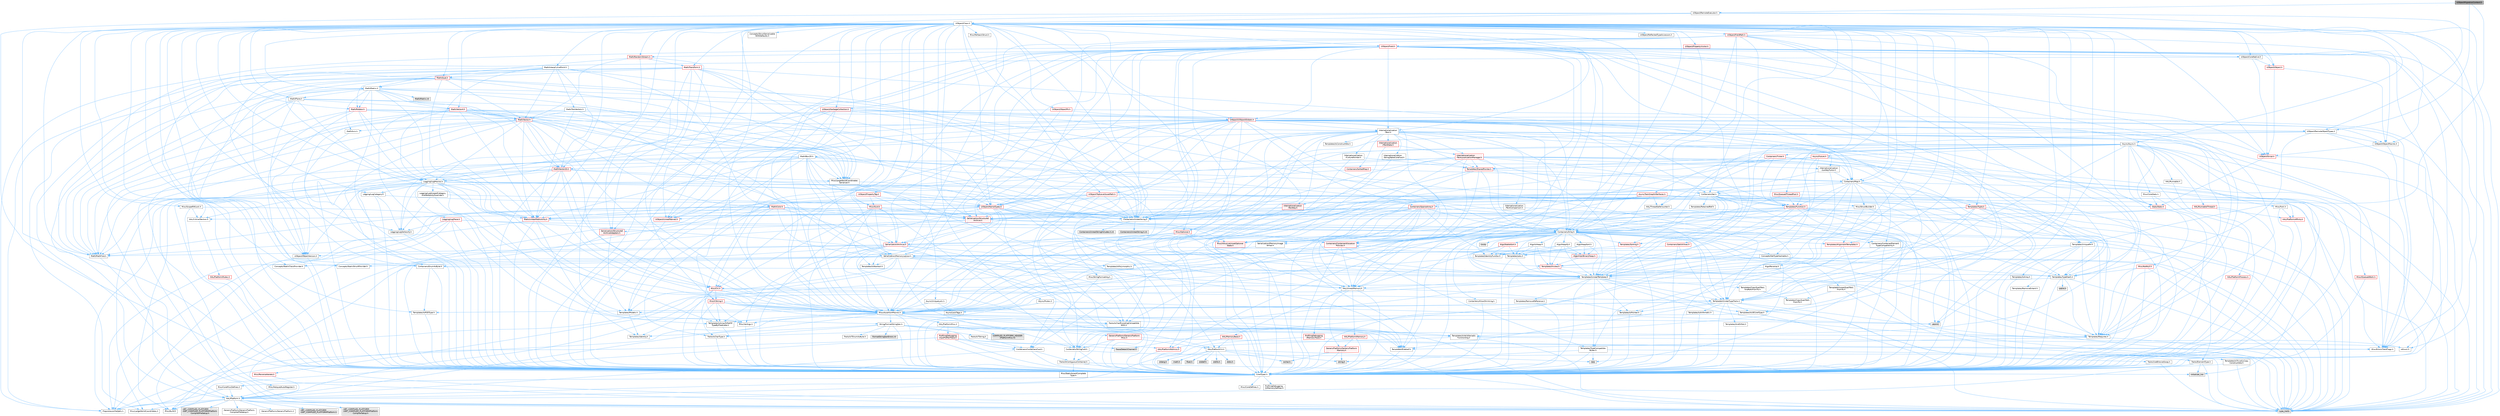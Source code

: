 digraph "UObjectMigrationContext.h"
{
 // INTERACTIVE_SVG=YES
 // LATEX_PDF_SIZE
  bgcolor="transparent";
  edge [fontname=Helvetica,fontsize=10,labelfontname=Helvetica,labelfontsize=10];
  node [fontname=Helvetica,fontsize=10,shape=box,height=0.2,width=0.4];
  Node1 [id="Node000001",label="UObjectMigrationContext.h",height=0.2,width=0.4,color="gray40", fillcolor="grey60", style="filled", fontcolor="black",tooltip=" "];
  Node1 -> Node2 [id="edge1_Node000001_Node000002",color="steelblue1",style="solid",tooltip=" "];
  Node2 [id="Node000002",label="Templates/UniquePtr.h",height=0.2,width=0.4,color="grey40", fillcolor="white", style="filled",URL="$de/d1a/UniquePtr_8h.html",tooltip=" "];
  Node2 -> Node3 [id="edge2_Node000002_Node000003",color="steelblue1",style="solid",tooltip=" "];
  Node3 [id="Node000003",label="CoreTypes.h",height=0.2,width=0.4,color="grey40", fillcolor="white", style="filled",URL="$dc/dec/CoreTypes_8h.html",tooltip=" "];
  Node3 -> Node4 [id="edge3_Node000003_Node000004",color="steelblue1",style="solid",tooltip=" "];
  Node4 [id="Node000004",label="HAL/Platform.h",height=0.2,width=0.4,color="grey40", fillcolor="white", style="filled",URL="$d9/dd0/Platform_8h.html",tooltip=" "];
  Node4 -> Node5 [id="edge4_Node000004_Node000005",color="steelblue1",style="solid",tooltip=" "];
  Node5 [id="Node000005",label="Misc/Build.h",height=0.2,width=0.4,color="grey40", fillcolor="white", style="filled",URL="$d3/dbb/Build_8h.html",tooltip=" "];
  Node4 -> Node6 [id="edge5_Node000004_Node000006",color="steelblue1",style="solid",tooltip=" "];
  Node6 [id="Node000006",label="Misc/LargeWorldCoordinates.h",height=0.2,width=0.4,color="grey40", fillcolor="white", style="filled",URL="$d2/dcb/LargeWorldCoordinates_8h.html",tooltip=" "];
  Node4 -> Node7 [id="edge6_Node000004_Node000007",color="steelblue1",style="solid",tooltip=" "];
  Node7 [id="Node000007",label="type_traits",height=0.2,width=0.4,color="grey60", fillcolor="#E0E0E0", style="filled",tooltip=" "];
  Node4 -> Node8 [id="edge7_Node000004_Node000008",color="steelblue1",style="solid",tooltip=" "];
  Node8 [id="Node000008",label="PreprocessorHelpers.h",height=0.2,width=0.4,color="grey40", fillcolor="white", style="filled",URL="$db/ddb/PreprocessorHelpers_8h.html",tooltip=" "];
  Node4 -> Node9 [id="edge8_Node000004_Node000009",color="steelblue1",style="solid",tooltip=" "];
  Node9 [id="Node000009",label="UBT_COMPILED_PLATFORM\l/UBT_COMPILED_PLATFORMPlatform\lCompilerPreSetup.h",height=0.2,width=0.4,color="grey60", fillcolor="#E0E0E0", style="filled",tooltip=" "];
  Node4 -> Node10 [id="edge9_Node000004_Node000010",color="steelblue1",style="solid",tooltip=" "];
  Node10 [id="Node000010",label="GenericPlatform/GenericPlatform\lCompilerPreSetup.h",height=0.2,width=0.4,color="grey40", fillcolor="white", style="filled",URL="$d9/dc8/GenericPlatformCompilerPreSetup_8h.html",tooltip=" "];
  Node4 -> Node11 [id="edge10_Node000004_Node000011",color="steelblue1",style="solid",tooltip=" "];
  Node11 [id="Node000011",label="GenericPlatform/GenericPlatform.h",height=0.2,width=0.4,color="grey40", fillcolor="white", style="filled",URL="$d6/d84/GenericPlatform_8h.html",tooltip=" "];
  Node4 -> Node12 [id="edge11_Node000004_Node000012",color="steelblue1",style="solid",tooltip=" "];
  Node12 [id="Node000012",label="UBT_COMPILED_PLATFORM\l/UBT_COMPILED_PLATFORMPlatform.h",height=0.2,width=0.4,color="grey60", fillcolor="#E0E0E0", style="filled",tooltip=" "];
  Node4 -> Node13 [id="edge12_Node000004_Node000013",color="steelblue1",style="solid",tooltip=" "];
  Node13 [id="Node000013",label="UBT_COMPILED_PLATFORM\l/UBT_COMPILED_PLATFORMPlatform\lCompilerSetup.h",height=0.2,width=0.4,color="grey60", fillcolor="#E0E0E0", style="filled",tooltip=" "];
  Node3 -> Node14 [id="edge13_Node000003_Node000014",color="steelblue1",style="solid",tooltip=" "];
  Node14 [id="Node000014",label="ProfilingDebugging\l/UMemoryDefines.h",height=0.2,width=0.4,color="grey40", fillcolor="white", style="filled",URL="$d2/da2/UMemoryDefines_8h.html",tooltip=" "];
  Node3 -> Node15 [id="edge14_Node000003_Node000015",color="steelblue1",style="solid",tooltip=" "];
  Node15 [id="Node000015",label="Misc/CoreMiscDefines.h",height=0.2,width=0.4,color="grey40", fillcolor="white", style="filled",URL="$da/d38/CoreMiscDefines_8h.html",tooltip=" "];
  Node15 -> Node4 [id="edge15_Node000015_Node000004",color="steelblue1",style="solid",tooltip=" "];
  Node15 -> Node8 [id="edge16_Node000015_Node000008",color="steelblue1",style="solid",tooltip=" "];
  Node3 -> Node16 [id="edge17_Node000003_Node000016",color="steelblue1",style="solid",tooltip=" "];
  Node16 [id="Node000016",label="Misc/CoreDefines.h",height=0.2,width=0.4,color="grey40", fillcolor="white", style="filled",URL="$d3/dd2/CoreDefines_8h.html",tooltip=" "];
  Node2 -> Node17 [id="edge18_Node000002_Node000017",color="steelblue1",style="solid",tooltip=" "];
  Node17 [id="Node000017",label="Templates/UnrealTemplate.h",height=0.2,width=0.4,color="grey40", fillcolor="white", style="filled",URL="$d4/d24/UnrealTemplate_8h.html",tooltip=" "];
  Node17 -> Node3 [id="edge19_Node000017_Node000003",color="steelblue1",style="solid",tooltip=" "];
  Node17 -> Node18 [id="edge20_Node000017_Node000018",color="steelblue1",style="solid",tooltip=" "];
  Node18 [id="Node000018",label="Templates/IsPointer.h",height=0.2,width=0.4,color="grey40", fillcolor="white", style="filled",URL="$d7/d05/IsPointer_8h.html",tooltip=" "];
  Node18 -> Node3 [id="edge21_Node000018_Node000003",color="steelblue1",style="solid",tooltip=" "];
  Node17 -> Node19 [id="edge22_Node000017_Node000019",color="steelblue1",style="solid",tooltip=" "];
  Node19 [id="Node000019",label="HAL/UnrealMemory.h",height=0.2,width=0.4,color="grey40", fillcolor="white", style="filled",URL="$d9/d96/UnrealMemory_8h.html",tooltip=" "];
  Node19 -> Node3 [id="edge23_Node000019_Node000003",color="steelblue1",style="solid",tooltip=" "];
  Node19 -> Node20 [id="edge24_Node000019_Node000020",color="steelblue1",style="solid",tooltip=" "];
  Node20 [id="Node000020",label="GenericPlatform/GenericPlatform\lMemory.h",height=0.2,width=0.4,color="red", fillcolor="#FFF0F0", style="filled",URL="$dd/d22/GenericPlatformMemory_8h.html",tooltip=" "];
  Node20 -> Node3 [id="edge25_Node000020_Node000003",color="steelblue1",style="solid",tooltip=" "];
  Node20 -> Node30 [id="edge26_Node000020_Node000030",color="steelblue1",style="solid",tooltip=" "];
  Node30 [id="Node000030",label="string.h",height=0.2,width=0.4,color="grey60", fillcolor="#E0E0E0", style="filled",tooltip=" "];
  Node20 -> Node31 [id="edge27_Node000020_Node000031",color="steelblue1",style="solid",tooltip=" "];
  Node31 [id="Node000031",label="wchar.h",height=0.2,width=0.4,color="grey60", fillcolor="#E0E0E0", style="filled",tooltip=" "];
  Node19 -> Node32 [id="edge28_Node000019_Node000032",color="steelblue1",style="solid",tooltip=" "];
  Node32 [id="Node000032",label="HAL/MemoryBase.h",height=0.2,width=0.4,color="red", fillcolor="#FFF0F0", style="filled",URL="$d6/d9f/MemoryBase_8h.html",tooltip=" "];
  Node32 -> Node3 [id="edge29_Node000032_Node000003",color="steelblue1",style="solid",tooltip=" "];
  Node32 -> Node33 [id="edge30_Node000032_Node000033",color="steelblue1",style="solid",tooltip=" "];
  Node33 [id="Node000033",label="HAL/PlatformAtomics.h",height=0.2,width=0.4,color="red", fillcolor="#FFF0F0", style="filled",URL="$d3/d36/PlatformAtomics_8h.html",tooltip=" "];
  Node33 -> Node3 [id="edge31_Node000033_Node000003",color="steelblue1",style="solid",tooltip=" "];
  Node32 -> Node36 [id="edge32_Node000032_Node000036",color="steelblue1",style="solid",tooltip=" "];
  Node36 [id="Node000036",label="HAL/PlatformCrt.h",height=0.2,width=0.4,color="grey40", fillcolor="white", style="filled",URL="$d8/d75/PlatformCrt_8h.html",tooltip=" "];
  Node36 -> Node37 [id="edge33_Node000036_Node000037",color="steelblue1",style="solid",tooltip=" "];
  Node37 [id="Node000037",label="new",height=0.2,width=0.4,color="grey60", fillcolor="#E0E0E0", style="filled",tooltip=" "];
  Node36 -> Node31 [id="edge34_Node000036_Node000031",color="steelblue1",style="solid",tooltip=" "];
  Node36 -> Node38 [id="edge35_Node000036_Node000038",color="steelblue1",style="solid",tooltip=" "];
  Node38 [id="Node000038",label="stddef.h",height=0.2,width=0.4,color="grey60", fillcolor="#E0E0E0", style="filled",tooltip=" "];
  Node36 -> Node39 [id="edge36_Node000036_Node000039",color="steelblue1",style="solid",tooltip=" "];
  Node39 [id="Node000039",label="stdlib.h",height=0.2,width=0.4,color="grey60", fillcolor="#E0E0E0", style="filled",tooltip=" "];
  Node36 -> Node40 [id="edge37_Node000036_Node000040",color="steelblue1",style="solid",tooltip=" "];
  Node40 [id="Node000040",label="stdio.h",height=0.2,width=0.4,color="grey60", fillcolor="#E0E0E0", style="filled",tooltip=" "];
  Node36 -> Node41 [id="edge38_Node000036_Node000041",color="steelblue1",style="solid",tooltip=" "];
  Node41 [id="Node000041",label="stdarg.h",height=0.2,width=0.4,color="grey60", fillcolor="#E0E0E0", style="filled",tooltip=" "];
  Node36 -> Node42 [id="edge39_Node000036_Node000042",color="steelblue1",style="solid",tooltip=" "];
  Node42 [id="Node000042",label="math.h",height=0.2,width=0.4,color="grey60", fillcolor="#E0E0E0", style="filled",tooltip=" "];
  Node36 -> Node43 [id="edge40_Node000036_Node000043",color="steelblue1",style="solid",tooltip=" "];
  Node43 [id="Node000043",label="float.h",height=0.2,width=0.4,color="grey60", fillcolor="#E0E0E0", style="filled",tooltip=" "];
  Node36 -> Node30 [id="edge41_Node000036_Node000030",color="steelblue1",style="solid",tooltip=" "];
  Node19 -> Node87 [id="edge42_Node000019_Node000087",color="steelblue1",style="solid",tooltip=" "];
  Node87 [id="Node000087",label="HAL/PlatformMemory.h",height=0.2,width=0.4,color="red", fillcolor="#FFF0F0", style="filled",URL="$de/d68/PlatformMemory_8h.html",tooltip=" "];
  Node87 -> Node3 [id="edge43_Node000087_Node000003",color="steelblue1",style="solid",tooltip=" "];
  Node87 -> Node20 [id="edge44_Node000087_Node000020",color="steelblue1",style="solid",tooltip=" "];
  Node19 -> Node89 [id="edge45_Node000019_Node000089",color="steelblue1",style="solid",tooltip=" "];
  Node89 [id="Node000089",label="ProfilingDebugging\l/MemoryTrace.h",height=0.2,width=0.4,color="red", fillcolor="#FFF0F0", style="filled",URL="$da/dd7/MemoryTrace_8h.html",tooltip=" "];
  Node89 -> Node4 [id="edge46_Node000089_Node000004",color="steelblue1",style="solid",tooltip=" "];
  Node89 -> Node53 [id="edge47_Node000089_Node000053",color="steelblue1",style="solid",tooltip=" "];
  Node53 [id="Node000053",label="Misc/EnumClassFlags.h",height=0.2,width=0.4,color="grey40", fillcolor="white", style="filled",URL="$d8/de7/EnumClassFlags_8h.html",tooltip=" "];
  Node19 -> Node18 [id="edge48_Node000019_Node000018",color="steelblue1",style="solid",tooltip=" "];
  Node17 -> Node90 [id="edge49_Node000017_Node000090",color="steelblue1",style="solid",tooltip=" "];
  Node90 [id="Node000090",label="Templates/CopyQualifiers\lAndRefsFromTo.h",height=0.2,width=0.4,color="grey40", fillcolor="white", style="filled",URL="$d3/db3/CopyQualifiersAndRefsFromTo_8h.html",tooltip=" "];
  Node90 -> Node91 [id="edge50_Node000090_Node000091",color="steelblue1",style="solid",tooltip=" "];
  Node91 [id="Node000091",label="Templates/CopyQualifiers\lFromTo.h",height=0.2,width=0.4,color="grey40", fillcolor="white", style="filled",URL="$d5/db4/CopyQualifiersFromTo_8h.html",tooltip=" "];
  Node17 -> Node92 [id="edge51_Node000017_Node000092",color="steelblue1",style="solid",tooltip=" "];
  Node92 [id="Node000092",label="Templates/UnrealTypeTraits.h",height=0.2,width=0.4,color="grey40", fillcolor="white", style="filled",URL="$d2/d2d/UnrealTypeTraits_8h.html",tooltip=" "];
  Node92 -> Node3 [id="edge52_Node000092_Node000003",color="steelblue1",style="solid",tooltip=" "];
  Node92 -> Node18 [id="edge53_Node000092_Node000018",color="steelblue1",style="solid",tooltip=" "];
  Node92 -> Node45 [id="edge54_Node000092_Node000045",color="steelblue1",style="solid",tooltip=" "];
  Node45 [id="Node000045",label="Misc/AssertionMacros.h",height=0.2,width=0.4,color="grey40", fillcolor="white", style="filled",URL="$d0/dfa/AssertionMacros_8h.html",tooltip=" "];
  Node45 -> Node3 [id="edge55_Node000045_Node000003",color="steelblue1",style="solid",tooltip=" "];
  Node45 -> Node4 [id="edge56_Node000045_Node000004",color="steelblue1",style="solid",tooltip=" "];
  Node45 -> Node46 [id="edge57_Node000045_Node000046",color="steelblue1",style="solid",tooltip=" "];
  Node46 [id="Node000046",label="HAL/PlatformMisc.h",height=0.2,width=0.4,color="grey40", fillcolor="white", style="filled",URL="$d0/df5/PlatformMisc_8h.html",tooltip=" "];
  Node46 -> Node3 [id="edge58_Node000046_Node000003",color="steelblue1",style="solid",tooltip=" "];
  Node46 -> Node47 [id="edge59_Node000046_Node000047",color="steelblue1",style="solid",tooltip=" "];
  Node47 [id="Node000047",label="GenericPlatform/GenericPlatform\lMisc.h",height=0.2,width=0.4,color="red", fillcolor="#FFF0F0", style="filled",URL="$db/d9a/GenericPlatformMisc_8h.html",tooltip=" "];
  Node47 -> Node48 [id="edge60_Node000047_Node000048",color="steelblue1",style="solid",tooltip=" "];
  Node48 [id="Node000048",label="Containers/StringFwd.h",height=0.2,width=0.4,color="grey40", fillcolor="white", style="filled",URL="$df/d37/StringFwd_8h.html",tooltip=" "];
  Node48 -> Node3 [id="edge61_Node000048_Node000003",color="steelblue1",style="solid",tooltip=" "];
  Node48 -> Node49 [id="edge62_Node000048_Node000049",color="steelblue1",style="solid",tooltip=" "];
  Node49 [id="Node000049",label="Traits/ElementType.h",height=0.2,width=0.4,color="grey40", fillcolor="white", style="filled",URL="$d5/d4f/ElementType_8h.html",tooltip=" "];
  Node49 -> Node4 [id="edge63_Node000049_Node000004",color="steelblue1",style="solid",tooltip=" "];
  Node49 -> Node25 [id="edge64_Node000049_Node000025",color="steelblue1",style="solid",tooltip=" "];
  Node25 [id="Node000025",label="initializer_list",height=0.2,width=0.4,color="grey60", fillcolor="#E0E0E0", style="filled",tooltip=" "];
  Node49 -> Node7 [id="edge65_Node000049_Node000007",color="steelblue1",style="solid",tooltip=" "];
  Node48 -> Node23 [id="edge66_Node000048_Node000023",color="steelblue1",style="solid",tooltip=" "];
  Node23 [id="Node000023",label="Traits/IsContiguousContainer.h",height=0.2,width=0.4,color="grey40", fillcolor="white", style="filled",URL="$d5/d3c/IsContiguousContainer_8h.html",tooltip=" "];
  Node23 -> Node3 [id="edge67_Node000023_Node000003",color="steelblue1",style="solid",tooltip=" "];
  Node23 -> Node24 [id="edge68_Node000023_Node000024",color="steelblue1",style="solid",tooltip=" "];
  Node24 [id="Node000024",label="Misc/StaticAssertComplete\lType.h",height=0.2,width=0.4,color="grey40", fillcolor="white", style="filled",URL="$d5/d4e/StaticAssertCompleteType_8h.html",tooltip=" "];
  Node23 -> Node25 [id="edge69_Node000023_Node000025",color="steelblue1",style="solid",tooltip=" "];
  Node47 -> Node3 [id="edge70_Node000047_Node000003",color="steelblue1",style="solid",tooltip=" "];
  Node47 -> Node36 [id="edge71_Node000047_Node000036",color="steelblue1",style="solid",tooltip=" "];
  Node47 -> Node53 [id="edge72_Node000047_Node000053",color="steelblue1",style="solid",tooltip=" "];
  Node46 -> Node56 [id="edge73_Node000046_Node000056",color="steelblue1",style="solid",tooltip=" "];
  Node56 [id="Node000056",label="COMPILED_PLATFORM_HEADER\l(PlatformMisc.h)",height=0.2,width=0.4,color="grey60", fillcolor="#E0E0E0", style="filled",tooltip=" "];
  Node46 -> Node57 [id="edge74_Node000046_Node000057",color="steelblue1",style="solid",tooltip=" "];
  Node57 [id="Node000057",label="ProfilingDebugging\l/CpuProfilerTrace.h",height=0.2,width=0.4,color="red", fillcolor="#FFF0F0", style="filled",URL="$da/dcb/CpuProfilerTrace_8h.html",tooltip=" "];
  Node57 -> Node3 [id="edge75_Node000057_Node000003",color="steelblue1",style="solid",tooltip=" "];
  Node57 -> Node22 [id="edge76_Node000057_Node000022",color="steelblue1",style="solid",tooltip=" "];
  Node22 [id="Node000022",label="Containers/ContainersFwd.h",height=0.2,width=0.4,color="grey40", fillcolor="white", style="filled",URL="$d4/d0a/ContainersFwd_8h.html",tooltip=" "];
  Node22 -> Node4 [id="edge77_Node000022_Node000004",color="steelblue1",style="solid",tooltip=" "];
  Node22 -> Node3 [id="edge78_Node000022_Node000003",color="steelblue1",style="solid",tooltip=" "];
  Node22 -> Node23 [id="edge79_Node000022_Node000023",color="steelblue1",style="solid",tooltip=" "];
  Node57 -> Node33 [id="edge80_Node000057_Node000033",color="steelblue1",style="solid",tooltip=" "];
  Node57 -> Node8 [id="edge81_Node000057_Node000008",color="steelblue1",style="solid",tooltip=" "];
  Node57 -> Node5 [id="edge82_Node000057_Node000005",color="steelblue1",style="solid",tooltip=" "];
  Node57 -> Node59 [id="edge83_Node000057_Node000059",color="steelblue1",style="solid",tooltip=" "];
  Node59 [id="Node000059",label="Trace/Detail/Channel.h",height=0.2,width=0.4,color="grey60", fillcolor="#E0E0E0", style="filled",tooltip=" "];
  Node45 -> Node8 [id="edge84_Node000045_Node000008",color="steelblue1",style="solid",tooltip=" "];
  Node45 -> Node62 [id="edge85_Node000045_Node000062",color="steelblue1",style="solid",tooltip=" "];
  Node62 [id="Node000062",label="Templates/EnableIf.h",height=0.2,width=0.4,color="grey40", fillcolor="white", style="filled",URL="$d7/d60/EnableIf_8h.html",tooltip=" "];
  Node62 -> Node3 [id="edge86_Node000062_Node000003",color="steelblue1",style="solid",tooltip=" "];
  Node45 -> Node63 [id="edge87_Node000045_Node000063",color="steelblue1",style="solid",tooltip=" "];
  Node63 [id="Node000063",label="Templates/IsArrayOrRefOf\lTypeByPredicate.h",height=0.2,width=0.4,color="grey40", fillcolor="white", style="filled",URL="$d6/da1/IsArrayOrRefOfTypeByPredicate_8h.html",tooltip=" "];
  Node63 -> Node3 [id="edge88_Node000063_Node000003",color="steelblue1",style="solid",tooltip=" "];
  Node45 -> Node64 [id="edge89_Node000045_Node000064",color="steelblue1",style="solid",tooltip=" "];
  Node64 [id="Node000064",label="Templates/IsValidVariadic\lFunctionArg.h",height=0.2,width=0.4,color="grey40", fillcolor="white", style="filled",URL="$d0/dc8/IsValidVariadicFunctionArg_8h.html",tooltip=" "];
  Node64 -> Node3 [id="edge90_Node000064_Node000003",color="steelblue1",style="solid",tooltip=" "];
  Node64 -> Node65 [id="edge91_Node000064_Node000065",color="steelblue1",style="solid",tooltip=" "];
  Node65 [id="Node000065",label="IsEnum.h",height=0.2,width=0.4,color="grey40", fillcolor="white", style="filled",URL="$d4/de5/IsEnum_8h.html",tooltip=" "];
  Node64 -> Node7 [id="edge92_Node000064_Node000007",color="steelblue1",style="solid",tooltip=" "];
  Node45 -> Node66 [id="edge93_Node000045_Node000066",color="steelblue1",style="solid",tooltip=" "];
  Node66 [id="Node000066",label="Traits/IsCharEncodingCompatible\lWith.h",height=0.2,width=0.4,color="grey40", fillcolor="white", style="filled",URL="$df/dd1/IsCharEncodingCompatibleWith_8h.html",tooltip=" "];
  Node66 -> Node7 [id="edge94_Node000066_Node000007",color="steelblue1",style="solid",tooltip=" "];
  Node66 -> Node67 [id="edge95_Node000066_Node000067",color="steelblue1",style="solid",tooltip=" "];
  Node67 [id="Node000067",label="Traits/IsCharType.h",height=0.2,width=0.4,color="grey40", fillcolor="white", style="filled",URL="$db/d51/IsCharType_8h.html",tooltip=" "];
  Node67 -> Node3 [id="edge96_Node000067_Node000003",color="steelblue1",style="solid",tooltip=" "];
  Node45 -> Node68 [id="edge97_Node000045_Node000068",color="steelblue1",style="solid",tooltip=" "];
  Node68 [id="Node000068",label="Misc/VarArgs.h",height=0.2,width=0.4,color="grey40", fillcolor="white", style="filled",URL="$d5/d6f/VarArgs_8h.html",tooltip=" "];
  Node68 -> Node3 [id="edge98_Node000068_Node000003",color="steelblue1",style="solid",tooltip=" "];
  Node45 -> Node69 [id="edge99_Node000045_Node000069",color="steelblue1",style="solid",tooltip=" "];
  Node69 [id="Node000069",label="String/FormatStringSan.h",height=0.2,width=0.4,color="grey40", fillcolor="white", style="filled",URL="$d3/d8b/FormatStringSan_8h.html",tooltip=" "];
  Node69 -> Node7 [id="edge100_Node000069_Node000007",color="steelblue1",style="solid",tooltip=" "];
  Node69 -> Node3 [id="edge101_Node000069_Node000003",color="steelblue1",style="solid",tooltip=" "];
  Node69 -> Node70 [id="edge102_Node000069_Node000070",color="steelblue1",style="solid",tooltip=" "];
  Node70 [id="Node000070",label="Templates/Requires.h",height=0.2,width=0.4,color="grey40", fillcolor="white", style="filled",URL="$dc/d96/Requires_8h.html",tooltip=" "];
  Node70 -> Node62 [id="edge103_Node000070_Node000062",color="steelblue1",style="solid",tooltip=" "];
  Node70 -> Node7 [id="edge104_Node000070_Node000007",color="steelblue1",style="solid",tooltip=" "];
  Node69 -> Node71 [id="edge105_Node000069_Node000071",color="steelblue1",style="solid",tooltip=" "];
  Node71 [id="Node000071",label="Templates/Identity.h",height=0.2,width=0.4,color="grey40", fillcolor="white", style="filled",URL="$d0/dd5/Identity_8h.html",tooltip=" "];
  Node69 -> Node64 [id="edge106_Node000069_Node000064",color="steelblue1",style="solid",tooltip=" "];
  Node69 -> Node67 [id="edge107_Node000069_Node000067",color="steelblue1",style="solid",tooltip=" "];
  Node69 -> Node72 [id="edge108_Node000069_Node000072",color="steelblue1",style="solid",tooltip=" "];
  Node72 [id="Node000072",label="Traits/IsTEnumAsByte.h",height=0.2,width=0.4,color="grey40", fillcolor="white", style="filled",URL="$d1/de6/IsTEnumAsByte_8h.html",tooltip=" "];
  Node69 -> Node73 [id="edge109_Node000069_Node000073",color="steelblue1",style="solid",tooltip=" "];
  Node73 [id="Node000073",label="Traits/IsTString.h",height=0.2,width=0.4,color="grey40", fillcolor="white", style="filled",URL="$d0/df8/IsTString_8h.html",tooltip=" "];
  Node73 -> Node22 [id="edge110_Node000073_Node000022",color="steelblue1",style="solid",tooltip=" "];
  Node69 -> Node22 [id="edge111_Node000069_Node000022",color="steelblue1",style="solid",tooltip=" "];
  Node69 -> Node74 [id="edge112_Node000069_Node000074",color="steelblue1",style="solid",tooltip=" "];
  Node74 [id="Node000074",label="FormatStringSanErrors.inl",height=0.2,width=0.4,color="grey60", fillcolor="#E0E0E0", style="filled",tooltip=" "];
  Node45 -> Node75 [id="edge113_Node000045_Node000075",color="steelblue1",style="solid",tooltip=" "];
  Node75 [id="Node000075",label="atomic",height=0.2,width=0.4,color="grey60", fillcolor="#E0E0E0", style="filled",tooltip=" "];
  Node92 -> Node83 [id="edge114_Node000092_Node000083",color="steelblue1",style="solid",tooltip=" "];
  Node83 [id="Node000083",label="Templates/AndOrNot.h",height=0.2,width=0.4,color="grey40", fillcolor="white", style="filled",URL="$db/d0a/AndOrNot_8h.html",tooltip=" "];
  Node83 -> Node3 [id="edge115_Node000083_Node000003",color="steelblue1",style="solid",tooltip=" "];
  Node92 -> Node62 [id="edge116_Node000092_Node000062",color="steelblue1",style="solid",tooltip=" "];
  Node92 -> Node93 [id="edge117_Node000092_Node000093",color="steelblue1",style="solid",tooltip=" "];
  Node93 [id="Node000093",label="Templates/IsArithmetic.h",height=0.2,width=0.4,color="grey40", fillcolor="white", style="filled",URL="$d2/d5d/IsArithmetic_8h.html",tooltip=" "];
  Node93 -> Node3 [id="edge118_Node000093_Node000003",color="steelblue1",style="solid",tooltip=" "];
  Node92 -> Node65 [id="edge119_Node000092_Node000065",color="steelblue1",style="solid",tooltip=" "];
  Node92 -> Node94 [id="edge120_Node000092_Node000094",color="steelblue1",style="solid",tooltip=" "];
  Node94 [id="Node000094",label="Templates/Models.h",height=0.2,width=0.4,color="grey40", fillcolor="white", style="filled",URL="$d3/d0c/Models_8h.html",tooltip=" "];
  Node94 -> Node71 [id="edge121_Node000094_Node000071",color="steelblue1",style="solid",tooltip=" "];
  Node92 -> Node95 [id="edge122_Node000092_Node000095",color="steelblue1",style="solid",tooltip=" "];
  Node95 [id="Node000095",label="Templates/IsPODType.h",height=0.2,width=0.4,color="grey40", fillcolor="white", style="filled",URL="$d7/db1/IsPODType_8h.html",tooltip=" "];
  Node95 -> Node3 [id="edge123_Node000095_Node000003",color="steelblue1",style="solid",tooltip=" "];
  Node92 -> Node96 [id="edge124_Node000092_Node000096",color="steelblue1",style="solid",tooltip=" "];
  Node96 [id="Node000096",label="Templates/IsUECoreType.h",height=0.2,width=0.4,color="grey40", fillcolor="white", style="filled",URL="$d1/db8/IsUECoreType_8h.html",tooltip=" "];
  Node96 -> Node3 [id="edge125_Node000096_Node000003",color="steelblue1",style="solid",tooltip=" "];
  Node96 -> Node7 [id="edge126_Node000096_Node000007",color="steelblue1",style="solid",tooltip=" "];
  Node92 -> Node84 [id="edge127_Node000092_Node000084",color="steelblue1",style="solid",tooltip=" "];
  Node84 [id="Node000084",label="Templates/IsTriviallyCopy\lConstructible.h",height=0.2,width=0.4,color="grey40", fillcolor="white", style="filled",URL="$d3/d78/IsTriviallyCopyConstructible_8h.html",tooltip=" "];
  Node84 -> Node3 [id="edge128_Node000084_Node000003",color="steelblue1",style="solid",tooltip=" "];
  Node84 -> Node7 [id="edge129_Node000084_Node000007",color="steelblue1",style="solid",tooltip=" "];
  Node17 -> Node97 [id="edge130_Node000017_Node000097",color="steelblue1",style="solid",tooltip=" "];
  Node97 [id="Node000097",label="Templates/RemoveReference.h",height=0.2,width=0.4,color="grey40", fillcolor="white", style="filled",URL="$da/dbe/RemoveReference_8h.html",tooltip=" "];
  Node97 -> Node3 [id="edge131_Node000097_Node000003",color="steelblue1",style="solid",tooltip=" "];
  Node17 -> Node70 [id="edge132_Node000017_Node000070",color="steelblue1",style="solid",tooltip=" "];
  Node17 -> Node98 [id="edge133_Node000017_Node000098",color="steelblue1",style="solid",tooltip=" "];
  Node98 [id="Node000098",label="Templates/TypeCompatible\lBytes.h",height=0.2,width=0.4,color="grey40", fillcolor="white", style="filled",URL="$df/d0a/TypeCompatibleBytes_8h.html",tooltip=" "];
  Node98 -> Node3 [id="edge134_Node000098_Node000003",color="steelblue1",style="solid",tooltip=" "];
  Node98 -> Node30 [id="edge135_Node000098_Node000030",color="steelblue1",style="solid",tooltip=" "];
  Node98 -> Node37 [id="edge136_Node000098_Node000037",color="steelblue1",style="solid",tooltip=" "];
  Node98 -> Node7 [id="edge137_Node000098_Node000007",color="steelblue1",style="solid",tooltip=" "];
  Node17 -> Node71 [id="edge138_Node000017_Node000071",color="steelblue1",style="solid",tooltip=" "];
  Node17 -> Node23 [id="edge139_Node000017_Node000023",color="steelblue1",style="solid",tooltip=" "];
  Node17 -> Node99 [id="edge140_Node000017_Node000099",color="steelblue1",style="solid",tooltip=" "];
  Node99 [id="Node000099",label="Traits/UseBitwiseSwap.h",height=0.2,width=0.4,color="grey40", fillcolor="white", style="filled",URL="$db/df3/UseBitwiseSwap_8h.html",tooltip=" "];
  Node99 -> Node3 [id="edge141_Node000099_Node000003",color="steelblue1",style="solid",tooltip=" "];
  Node99 -> Node7 [id="edge142_Node000099_Node000007",color="steelblue1",style="solid",tooltip=" "];
  Node17 -> Node7 [id="edge143_Node000017_Node000007",color="steelblue1",style="solid",tooltip=" "];
  Node2 -> Node100 [id="edge144_Node000002_Node000100",color="steelblue1",style="solid",tooltip=" "];
  Node100 [id="Node000100",label="Templates/IsArray.h",height=0.2,width=0.4,color="grey40", fillcolor="white", style="filled",URL="$d8/d8d/IsArray_8h.html",tooltip=" "];
  Node100 -> Node3 [id="edge145_Node000100_Node000003",color="steelblue1",style="solid",tooltip=" "];
  Node2 -> Node101 [id="edge146_Node000002_Node000101",color="steelblue1",style="solid",tooltip=" "];
  Node101 [id="Node000101",label="Templates/RemoveExtent.h",height=0.2,width=0.4,color="grey40", fillcolor="white", style="filled",URL="$dc/de9/RemoveExtent_8h.html",tooltip=" "];
  Node101 -> Node3 [id="edge147_Node000101_Node000003",color="steelblue1",style="solid",tooltip=" "];
  Node2 -> Node70 [id="edge148_Node000002_Node000070",color="steelblue1",style="solid",tooltip=" "];
  Node2 -> Node102 [id="edge149_Node000002_Node000102",color="steelblue1",style="solid",tooltip=" "];
  Node102 [id="Node000102",label="Serialization/MemoryLayout.h",height=0.2,width=0.4,color="grey40", fillcolor="white", style="filled",URL="$d7/d66/MemoryLayout_8h.html",tooltip=" "];
  Node102 -> Node103 [id="edge150_Node000102_Node000103",color="steelblue1",style="solid",tooltip=" "];
  Node103 [id="Node000103",label="Concepts/StaticClassProvider.h",height=0.2,width=0.4,color="grey40", fillcolor="white", style="filled",URL="$dd/d83/StaticClassProvider_8h.html",tooltip=" "];
  Node102 -> Node104 [id="edge151_Node000102_Node000104",color="steelblue1",style="solid",tooltip=" "];
  Node104 [id="Node000104",label="Concepts/StaticStructProvider.h",height=0.2,width=0.4,color="grey40", fillcolor="white", style="filled",URL="$d5/d77/StaticStructProvider_8h.html",tooltip=" "];
  Node102 -> Node105 [id="edge152_Node000102_Node000105",color="steelblue1",style="solid",tooltip=" "];
  Node105 [id="Node000105",label="Containers/EnumAsByte.h",height=0.2,width=0.4,color="grey40", fillcolor="white", style="filled",URL="$d6/d9a/EnumAsByte_8h.html",tooltip=" "];
  Node105 -> Node3 [id="edge153_Node000105_Node000003",color="steelblue1",style="solid",tooltip=" "];
  Node105 -> Node95 [id="edge154_Node000105_Node000095",color="steelblue1",style="solid",tooltip=" "];
  Node105 -> Node106 [id="edge155_Node000105_Node000106",color="steelblue1",style="solid",tooltip=" "];
  Node106 [id="Node000106",label="Templates/TypeHash.h",height=0.2,width=0.4,color="grey40", fillcolor="white", style="filled",URL="$d1/d62/TypeHash_8h.html",tooltip=" "];
  Node106 -> Node3 [id="edge156_Node000106_Node000003",color="steelblue1",style="solid",tooltip=" "];
  Node106 -> Node70 [id="edge157_Node000106_Node000070",color="steelblue1",style="solid",tooltip=" "];
  Node106 -> Node107 [id="edge158_Node000106_Node000107",color="steelblue1",style="solid",tooltip=" "];
  Node107 [id="Node000107",label="Misc/Crc.h",height=0.2,width=0.4,color="red", fillcolor="#FFF0F0", style="filled",URL="$d4/dd2/Crc_8h.html",tooltip=" "];
  Node107 -> Node3 [id="edge159_Node000107_Node000003",color="steelblue1",style="solid",tooltip=" "];
  Node107 -> Node45 [id="edge160_Node000107_Node000045",color="steelblue1",style="solid",tooltip=" "];
  Node107 -> Node108 [id="edge161_Node000107_Node000108",color="steelblue1",style="solid",tooltip=" "];
  Node108 [id="Node000108",label="Misc/CString.h",height=0.2,width=0.4,color="red", fillcolor="#FFF0F0", style="filled",URL="$d2/d49/CString_8h.html",tooltip=" "];
  Node108 -> Node3 [id="edge162_Node000108_Node000003",color="steelblue1",style="solid",tooltip=" "];
  Node108 -> Node36 [id="edge163_Node000108_Node000036",color="steelblue1",style="solid",tooltip=" "];
  Node108 -> Node45 [id="edge164_Node000108_Node000045",color="steelblue1",style="solid",tooltip=" "];
  Node108 -> Node68 [id="edge165_Node000108_Node000068",color="steelblue1",style="solid",tooltip=" "];
  Node108 -> Node63 [id="edge166_Node000108_Node000063",color="steelblue1",style="solid",tooltip=" "];
  Node108 -> Node64 [id="edge167_Node000108_Node000064",color="steelblue1",style="solid",tooltip=" "];
  Node108 -> Node66 [id="edge168_Node000108_Node000066",color="steelblue1",style="solid",tooltip=" "];
  Node107 -> Node92 [id="edge169_Node000107_Node000092",color="steelblue1",style="solid",tooltip=" "];
  Node107 -> Node67 [id="edge170_Node000107_Node000067",color="steelblue1",style="solid",tooltip=" "];
  Node106 -> Node112 [id="edge171_Node000106_Node000112",color="steelblue1",style="solid",tooltip=" "];
  Node112 [id="Node000112",label="stdint.h",height=0.2,width=0.4,color="grey60", fillcolor="#E0E0E0", style="filled",tooltip=" "];
  Node106 -> Node7 [id="edge172_Node000106_Node000007",color="steelblue1",style="solid",tooltip=" "];
  Node102 -> Node48 [id="edge173_Node000102_Node000048",color="steelblue1",style="solid",tooltip=" "];
  Node102 -> Node19 [id="edge174_Node000102_Node000019",color="steelblue1",style="solid",tooltip=" "];
  Node102 -> Node113 [id="edge175_Node000102_Node000113",color="steelblue1",style="solid",tooltip=" "];
  Node113 [id="Node000113",label="Misc/DelayedAutoRegister.h",height=0.2,width=0.4,color="grey40", fillcolor="white", style="filled",URL="$d1/dda/DelayedAutoRegister_8h.html",tooltip=" "];
  Node113 -> Node4 [id="edge176_Node000113_Node000004",color="steelblue1",style="solid",tooltip=" "];
  Node102 -> Node62 [id="edge177_Node000102_Node000062",color="steelblue1",style="solid",tooltip=" "];
  Node102 -> Node114 [id="edge178_Node000102_Node000114",color="steelblue1",style="solid",tooltip=" "];
  Node114 [id="Node000114",label="Templates/IsAbstract.h",height=0.2,width=0.4,color="grey40", fillcolor="white", style="filled",URL="$d8/db7/IsAbstract_8h.html",tooltip=" "];
  Node102 -> Node115 [id="edge179_Node000102_Node000115",color="steelblue1",style="solid",tooltip=" "];
  Node115 [id="Node000115",label="Templates/IsPolymorphic.h",height=0.2,width=0.4,color="grey40", fillcolor="white", style="filled",URL="$dc/d20/IsPolymorphic_8h.html",tooltip=" "];
  Node102 -> Node94 [id="edge180_Node000102_Node000094",color="steelblue1",style="solid",tooltip=" "];
  Node102 -> Node17 [id="edge181_Node000102_Node000017",color="steelblue1",style="solid",tooltip=" "];
  Node2 -> Node7 [id="edge182_Node000002_Node000007",color="steelblue1",style="solid",tooltip=" "];
  Node1 -> Node116 [id="edge183_Node000001_Node000116",color="steelblue1",style="solid",tooltip=" "];
  Node116 [id="Node000116",label="UObject/RemoteExecutor.h",height=0.2,width=0.4,color="grey40", fillcolor="white", style="filled",URL="$d4/dbc/RemoteExecutor_8h.html",tooltip=" "];
  Node116 -> Node3 [id="edge184_Node000116_Node000003",color="steelblue1",style="solid",tooltip=" "];
  Node116 -> Node45 [id="edge185_Node000116_Node000045",color="steelblue1",style="solid",tooltip=" "];
  Node116 -> Node117 [id="edge186_Node000116_Node000117",color="steelblue1",style="solid",tooltip=" "];
  Node117 [id="Node000117",label="UObject/RemoteObjectTypes.h",height=0.2,width=0.4,color="grey40", fillcolor="white", style="filled",URL="$d5/d80/RemoteObjectTypes_8h.html",tooltip=" "];
  Node117 -> Node3 [id="edge187_Node000117_Node000003",color="steelblue1",style="solid",tooltip=" "];
  Node117 -> Node106 [id="edge188_Node000117_Node000106",color="steelblue1",style="solid",tooltip=" "];
  Node117 -> Node118 [id="edge189_Node000117_Node000118",color="steelblue1",style="solid",tooltip=" "];
  Node118 [id="Node000118",label="Containers/Array.h",height=0.2,width=0.4,color="grey40", fillcolor="white", style="filled",URL="$df/dd0/Array_8h.html",tooltip=" "];
  Node118 -> Node3 [id="edge190_Node000118_Node000003",color="steelblue1",style="solid",tooltip=" "];
  Node118 -> Node45 [id="edge191_Node000118_Node000045",color="steelblue1",style="solid",tooltip=" "];
  Node118 -> Node119 [id="edge192_Node000118_Node000119",color="steelblue1",style="solid",tooltip=" "];
  Node119 [id="Node000119",label="Misc/IntrusiveUnsetOptional\lState.h",height=0.2,width=0.4,color="red", fillcolor="#FFF0F0", style="filled",URL="$d2/d0a/IntrusiveUnsetOptionalState_8h.html",tooltip=" "];
  Node118 -> Node121 [id="edge193_Node000118_Node000121",color="steelblue1",style="solid",tooltip=" "];
  Node121 [id="Node000121",label="Misc/ReverseIterate.h",height=0.2,width=0.4,color="red", fillcolor="#FFF0F0", style="filled",URL="$db/de3/ReverseIterate_8h.html",tooltip=" "];
  Node121 -> Node4 [id="edge194_Node000121_Node000004",color="steelblue1",style="solid",tooltip=" "];
  Node118 -> Node19 [id="edge195_Node000118_Node000019",color="steelblue1",style="solid",tooltip=" "];
  Node118 -> Node92 [id="edge196_Node000118_Node000092",color="steelblue1",style="solid",tooltip=" "];
  Node118 -> Node17 [id="edge197_Node000118_Node000017",color="steelblue1",style="solid",tooltip=" "];
  Node118 -> Node123 [id="edge198_Node000118_Node000123",color="steelblue1",style="solid",tooltip=" "];
  Node123 [id="Node000123",label="Containers/AllowShrinking.h",height=0.2,width=0.4,color="grey40", fillcolor="white", style="filled",URL="$d7/d1a/AllowShrinking_8h.html",tooltip=" "];
  Node123 -> Node3 [id="edge199_Node000123_Node000003",color="steelblue1",style="solid",tooltip=" "];
  Node118 -> Node124 [id="edge200_Node000118_Node000124",color="steelblue1",style="solid",tooltip=" "];
  Node124 [id="Node000124",label="Containers/ContainerAllocation\lPolicies.h",height=0.2,width=0.4,color="red", fillcolor="#FFF0F0", style="filled",URL="$d7/dff/ContainerAllocationPolicies_8h.html",tooltip=" "];
  Node124 -> Node3 [id="edge201_Node000124_Node000003",color="steelblue1",style="solid",tooltip=" "];
  Node124 -> Node124 [id="edge202_Node000124_Node000124",color="steelblue1",style="solid",tooltip=" "];
  Node124 -> Node19 [id="edge203_Node000124_Node000019",color="steelblue1",style="solid",tooltip=" "];
  Node124 -> Node45 [id="edge204_Node000124_Node000045",color="steelblue1",style="solid",tooltip=" "];
  Node124 -> Node115 [id="edge205_Node000124_Node000115",color="steelblue1",style="solid",tooltip=" "];
  Node124 -> Node98 [id="edge206_Node000124_Node000098",color="steelblue1",style="solid",tooltip=" "];
  Node124 -> Node7 [id="edge207_Node000124_Node000007",color="steelblue1",style="solid",tooltip=" "];
  Node118 -> Node135 [id="edge208_Node000118_Node000135",color="steelblue1",style="solid",tooltip=" "];
  Node135 [id="Node000135",label="Containers/ContainerElement\lTypeCompatibility.h",height=0.2,width=0.4,color="grey40", fillcolor="white", style="filled",URL="$df/ddf/ContainerElementTypeCompatibility_8h.html",tooltip=" "];
  Node135 -> Node3 [id="edge209_Node000135_Node000003",color="steelblue1",style="solid",tooltip=" "];
  Node135 -> Node92 [id="edge210_Node000135_Node000092",color="steelblue1",style="solid",tooltip=" "];
  Node118 -> Node136 [id="edge211_Node000118_Node000136",color="steelblue1",style="solid",tooltip=" "];
  Node136 [id="Node000136",label="Serialization/Archive.h",height=0.2,width=0.4,color="red", fillcolor="#FFF0F0", style="filled",URL="$d7/d3b/Archive_8h.html",tooltip=" "];
  Node136 -> Node3 [id="edge212_Node000136_Node000003",color="steelblue1",style="solid",tooltip=" "];
  Node136 -> Node26 [id="edge213_Node000136_Node000026",color="steelblue1",style="solid",tooltip=" "];
  Node26 [id="Node000026",label="Math/MathFwd.h",height=0.2,width=0.4,color="grey40", fillcolor="white", style="filled",URL="$d2/d10/MathFwd_8h.html",tooltip=" "];
  Node26 -> Node4 [id="edge214_Node000026_Node000004",color="steelblue1",style="solid",tooltip=" "];
  Node136 -> Node45 [id="edge215_Node000136_Node000045",color="steelblue1",style="solid",tooltip=" "];
  Node136 -> Node5 [id="edge216_Node000136_Node000005",color="steelblue1",style="solid",tooltip=" "];
  Node136 -> Node68 [id="edge217_Node000136_Node000068",color="steelblue1",style="solid",tooltip=" "];
  Node136 -> Node62 [id="edge218_Node000136_Node000062",color="steelblue1",style="solid",tooltip=" "];
  Node136 -> Node63 [id="edge219_Node000136_Node000063",color="steelblue1",style="solid",tooltip=" "];
  Node136 -> Node64 [id="edge220_Node000136_Node000064",color="steelblue1",style="solid",tooltip=" "];
  Node136 -> Node17 [id="edge221_Node000136_Node000017",color="steelblue1",style="solid",tooltip=" "];
  Node136 -> Node66 [id="edge222_Node000136_Node000066",color="steelblue1",style="solid",tooltip=" "];
  Node136 -> Node145 [id="edge223_Node000136_Node000145",color="steelblue1",style="solid",tooltip=" "];
  Node145 [id="Node000145",label="UObject/ObjectVersion.h",height=0.2,width=0.4,color="grey40", fillcolor="white", style="filled",URL="$da/d63/ObjectVersion_8h.html",tooltip=" "];
  Node145 -> Node3 [id="edge224_Node000145_Node000003",color="steelblue1",style="solid",tooltip=" "];
  Node118 -> Node146 [id="edge225_Node000118_Node000146",color="steelblue1",style="solid",tooltip=" "];
  Node146 [id="Node000146",label="Serialization/MemoryImage\lWriter.h",height=0.2,width=0.4,color="grey40", fillcolor="white", style="filled",URL="$d0/d08/MemoryImageWriter_8h.html",tooltip=" "];
  Node146 -> Node3 [id="edge226_Node000146_Node000003",color="steelblue1",style="solid",tooltip=" "];
  Node146 -> Node102 [id="edge227_Node000146_Node000102",color="steelblue1",style="solid",tooltip=" "];
  Node118 -> Node147 [id="edge228_Node000118_Node000147",color="steelblue1",style="solid",tooltip=" "];
  Node147 [id="Node000147",label="Algo/Heapify.h",height=0.2,width=0.4,color="grey40", fillcolor="white", style="filled",URL="$d0/d2a/Heapify_8h.html",tooltip=" "];
  Node147 -> Node148 [id="edge229_Node000147_Node000148",color="steelblue1",style="solid",tooltip=" "];
  Node148 [id="Node000148",label="Algo/Impl/BinaryHeap.h",height=0.2,width=0.4,color="red", fillcolor="#FFF0F0", style="filled",URL="$d7/da3/Algo_2Impl_2BinaryHeap_8h.html",tooltip=" "];
  Node148 -> Node149 [id="edge230_Node000148_Node000149",color="steelblue1",style="solid",tooltip=" "];
  Node149 [id="Node000149",label="Templates/Invoke.h",height=0.2,width=0.4,color="red", fillcolor="#FFF0F0", style="filled",URL="$d7/deb/Invoke_8h.html",tooltip=" "];
  Node149 -> Node3 [id="edge231_Node000149_Node000003",color="steelblue1",style="solid",tooltip=" "];
  Node149 -> Node17 [id="edge232_Node000149_Node000017",color="steelblue1",style="solid",tooltip=" "];
  Node149 -> Node7 [id="edge233_Node000149_Node000007",color="steelblue1",style="solid",tooltip=" "];
  Node148 -> Node7 [id="edge234_Node000148_Node000007",color="steelblue1",style="solid",tooltip=" "];
  Node147 -> Node153 [id="edge235_Node000147_Node000153",color="steelblue1",style="solid",tooltip=" "];
  Node153 [id="Node000153",label="Templates/IdentityFunctor.h",height=0.2,width=0.4,color="grey40", fillcolor="white", style="filled",URL="$d7/d2e/IdentityFunctor_8h.html",tooltip=" "];
  Node153 -> Node4 [id="edge236_Node000153_Node000004",color="steelblue1",style="solid",tooltip=" "];
  Node147 -> Node149 [id="edge237_Node000147_Node000149",color="steelblue1",style="solid",tooltip=" "];
  Node147 -> Node154 [id="edge238_Node000147_Node000154",color="steelblue1",style="solid",tooltip=" "];
  Node154 [id="Node000154",label="Templates/Less.h",height=0.2,width=0.4,color="grey40", fillcolor="white", style="filled",URL="$de/dc8/Less_8h.html",tooltip=" "];
  Node154 -> Node3 [id="edge239_Node000154_Node000003",color="steelblue1",style="solid",tooltip=" "];
  Node154 -> Node17 [id="edge240_Node000154_Node000017",color="steelblue1",style="solid",tooltip=" "];
  Node147 -> Node17 [id="edge241_Node000147_Node000017",color="steelblue1",style="solid",tooltip=" "];
  Node118 -> Node155 [id="edge242_Node000118_Node000155",color="steelblue1",style="solid",tooltip=" "];
  Node155 [id="Node000155",label="Algo/HeapSort.h",height=0.2,width=0.4,color="grey40", fillcolor="white", style="filled",URL="$d3/d92/HeapSort_8h.html",tooltip=" "];
  Node155 -> Node148 [id="edge243_Node000155_Node000148",color="steelblue1",style="solid",tooltip=" "];
  Node155 -> Node153 [id="edge244_Node000155_Node000153",color="steelblue1",style="solid",tooltip=" "];
  Node155 -> Node154 [id="edge245_Node000155_Node000154",color="steelblue1",style="solid",tooltip=" "];
  Node155 -> Node17 [id="edge246_Node000155_Node000017",color="steelblue1",style="solid",tooltip=" "];
  Node118 -> Node156 [id="edge247_Node000118_Node000156",color="steelblue1",style="solid",tooltip=" "];
  Node156 [id="Node000156",label="Algo/IsHeap.h",height=0.2,width=0.4,color="grey40", fillcolor="white", style="filled",URL="$de/d32/IsHeap_8h.html",tooltip=" "];
  Node156 -> Node148 [id="edge248_Node000156_Node000148",color="steelblue1",style="solid",tooltip=" "];
  Node156 -> Node153 [id="edge249_Node000156_Node000153",color="steelblue1",style="solid",tooltip=" "];
  Node156 -> Node149 [id="edge250_Node000156_Node000149",color="steelblue1",style="solid",tooltip=" "];
  Node156 -> Node154 [id="edge251_Node000156_Node000154",color="steelblue1",style="solid",tooltip=" "];
  Node156 -> Node17 [id="edge252_Node000156_Node000017",color="steelblue1",style="solid",tooltip=" "];
  Node118 -> Node148 [id="edge253_Node000118_Node000148",color="steelblue1",style="solid",tooltip=" "];
  Node118 -> Node157 [id="edge254_Node000118_Node000157",color="steelblue1",style="solid",tooltip=" "];
  Node157 [id="Node000157",label="Algo/StableSort.h",height=0.2,width=0.4,color="red", fillcolor="#FFF0F0", style="filled",URL="$d7/d3c/StableSort_8h.html",tooltip=" "];
  Node157 -> Node153 [id="edge255_Node000157_Node000153",color="steelblue1",style="solid",tooltip=" "];
  Node157 -> Node149 [id="edge256_Node000157_Node000149",color="steelblue1",style="solid",tooltip=" "];
  Node157 -> Node154 [id="edge257_Node000157_Node000154",color="steelblue1",style="solid",tooltip=" "];
  Node157 -> Node17 [id="edge258_Node000157_Node000017",color="steelblue1",style="solid",tooltip=" "];
  Node118 -> Node160 [id="edge259_Node000118_Node000160",color="steelblue1",style="solid",tooltip=" "];
  Node160 [id="Node000160",label="Concepts/GetTypeHashable.h",height=0.2,width=0.4,color="grey40", fillcolor="white", style="filled",URL="$d3/da2/GetTypeHashable_8h.html",tooltip=" "];
  Node160 -> Node3 [id="edge260_Node000160_Node000003",color="steelblue1",style="solid",tooltip=" "];
  Node160 -> Node106 [id="edge261_Node000160_Node000106",color="steelblue1",style="solid",tooltip=" "];
  Node118 -> Node153 [id="edge262_Node000118_Node000153",color="steelblue1",style="solid",tooltip=" "];
  Node118 -> Node149 [id="edge263_Node000118_Node000149",color="steelblue1",style="solid",tooltip=" "];
  Node118 -> Node154 [id="edge264_Node000118_Node000154",color="steelblue1",style="solid",tooltip=" "];
  Node118 -> Node161 [id="edge265_Node000118_Node000161",color="steelblue1",style="solid",tooltip=" "];
  Node161 [id="Node000161",label="Templates/LosesQualifiers\lFromTo.h",height=0.2,width=0.4,color="grey40", fillcolor="white", style="filled",URL="$d2/db3/LosesQualifiersFromTo_8h.html",tooltip=" "];
  Node161 -> Node91 [id="edge266_Node000161_Node000091",color="steelblue1",style="solid",tooltip=" "];
  Node161 -> Node7 [id="edge267_Node000161_Node000007",color="steelblue1",style="solid",tooltip=" "];
  Node118 -> Node70 [id="edge268_Node000118_Node000070",color="steelblue1",style="solid",tooltip=" "];
  Node118 -> Node162 [id="edge269_Node000118_Node000162",color="steelblue1",style="solid",tooltip=" "];
  Node162 [id="Node000162",label="Templates/Sorting.h",height=0.2,width=0.4,color="red", fillcolor="#FFF0F0", style="filled",URL="$d3/d9e/Sorting_8h.html",tooltip=" "];
  Node162 -> Node3 [id="edge270_Node000162_Node000003",color="steelblue1",style="solid",tooltip=" "];
  Node162 -> Node154 [id="edge271_Node000162_Node000154",color="steelblue1",style="solid",tooltip=" "];
  Node118 -> Node166 [id="edge272_Node000118_Node000166",color="steelblue1",style="solid",tooltip=" "];
  Node166 [id="Node000166",label="Templates/AlignmentTemplates.h",height=0.2,width=0.4,color="red", fillcolor="#FFF0F0", style="filled",URL="$dd/d32/AlignmentTemplates_8h.html",tooltip=" "];
  Node166 -> Node3 [id="edge273_Node000166_Node000003",color="steelblue1",style="solid",tooltip=" "];
  Node166 -> Node18 [id="edge274_Node000166_Node000018",color="steelblue1",style="solid",tooltip=" "];
  Node118 -> Node49 [id="edge275_Node000118_Node000049",color="steelblue1",style="solid",tooltip=" "];
  Node118 -> Node132 [id="edge276_Node000118_Node000132",color="steelblue1",style="solid",tooltip=" "];
  Node132 [id="Node000132",label="limits",height=0.2,width=0.4,color="grey60", fillcolor="#E0E0E0", style="filled",tooltip=" "];
  Node118 -> Node7 [id="edge277_Node000118_Node000007",color="steelblue1",style="solid",tooltip=" "];
  Node117 -> Node167 [id="edge278_Node000117_Node000167",color="steelblue1",style="solid",tooltip=" "];
  Node167 [id="Node000167",label="Containers/UnrealString.h",height=0.2,width=0.4,color="grey40", fillcolor="white", style="filled",URL="$d5/dba/UnrealString_8h.html",tooltip=" "];
  Node167 -> Node168 [id="edge279_Node000167_Node000168",color="steelblue1",style="solid",tooltip=" "];
  Node168 [id="Node000168",label="Containers/UnrealStringIncludes.h.inl",height=0.2,width=0.4,color="grey60", fillcolor="#E0E0E0", style="filled",tooltip=" "];
  Node167 -> Node169 [id="edge280_Node000167_Node000169",color="steelblue1",style="solid",tooltip=" "];
  Node169 [id="Node000169",label="Containers/UnrealString.h.inl",height=0.2,width=0.4,color="grey60", fillcolor="#E0E0E0", style="filled",tooltip=" "];
  Node167 -> Node170 [id="edge281_Node000167_Node000170",color="steelblue1",style="solid",tooltip=" "];
  Node170 [id="Node000170",label="Misc/StringFormatArg.h",height=0.2,width=0.4,color="grey40", fillcolor="white", style="filled",URL="$d2/d16/StringFormatArg_8h.html",tooltip=" "];
  Node170 -> Node22 [id="edge282_Node000170_Node000022",color="steelblue1",style="solid",tooltip=" "];
  Node117 -> Node171 [id="edge283_Node000117_Node000171",color="steelblue1",style="solid",tooltip=" "];
  Node171 [id="Node000171",label="UObject/ObjectMacros.h",height=0.2,width=0.4,color="grey40", fillcolor="white", style="filled",URL="$d8/d8d/ObjectMacros_8h.html",tooltip=" "];
  Node171 -> Node53 [id="edge284_Node000171_Node000053",color="steelblue1",style="solid",tooltip=" "];
  Node171 -> Node172 [id="edge285_Node000171_Node000172",color="steelblue1",style="solid",tooltip=" "];
  Node172 [id="Node000172",label="UObject/Script.h",height=0.2,width=0.4,color="red", fillcolor="#FFF0F0", style="filled",URL="$de/dc6/Script_8h.html",tooltip=" "];
  Node172 -> Node248 [id="edge286_Node000172_Node000248",color="steelblue1",style="solid",tooltip=" "];
  Node248 [id="Node000248",label="Stats/Stats.h",height=0.2,width=0.4,color="red", fillcolor="#FFF0F0", style="filled",URL="$dc/d09/Stats_8h.html",tooltip=" "];
  Node248 -> Node3 [id="edge287_Node000248_Node000003",color="steelblue1",style="solid",tooltip=" "];
  Node172 -> Node53 [id="edge288_Node000172_Node000053",color="steelblue1",style="solid",tooltip=" "];
  Node116 -> Node278 [id="edge289_Node000116_Node000278",color="steelblue1",style="solid",tooltip=" "];
  Node278 [id="Node000278",label="UObject/Class.h",height=0.2,width=0.4,color="grey40", fillcolor="white", style="filled",URL="$d4/d05/Class_8h.html",tooltip=" "];
  Node278 -> Node160 [id="edge290_Node000278_Node000160",color="steelblue1",style="solid",tooltip=" "];
  Node278 -> Node103 [id="edge291_Node000278_Node000103",color="steelblue1",style="solid",tooltip=" "];
  Node278 -> Node104 [id="edge292_Node000278_Node000104",color="steelblue1",style="solid",tooltip=" "];
  Node278 -> Node279 [id="edge293_Node000278_Node000279",color="steelblue1",style="solid",tooltip=" "];
  Node279 [id="Node000279",label="Concepts/StructSerializable\lWithDefaults.h",height=0.2,width=0.4,color="grey40", fillcolor="white", style="filled",URL="$d5/ddc/StructSerializableWithDefaults_8h.html",tooltip=" "];
  Node278 -> Node118 [id="edge294_Node000278_Node000118",color="steelblue1",style="solid",tooltip=" "];
  Node278 -> Node105 [id="edge295_Node000278_Node000105",color="steelblue1",style="solid",tooltip=" "];
  Node278 -> Node189 [id="edge296_Node000278_Node000189",color="steelblue1",style="solid",tooltip=" "];
  Node189 [id="Node000189",label="Containers/Map.h",height=0.2,width=0.4,color="grey40", fillcolor="white", style="filled",URL="$df/d79/Map_8h.html",tooltip=" "];
  Node189 -> Node3 [id="edge297_Node000189_Node000003",color="steelblue1",style="solid",tooltip=" "];
  Node189 -> Node190 [id="edge298_Node000189_Node000190",color="steelblue1",style="solid",tooltip=" "];
  Node190 [id="Node000190",label="Algo/Reverse.h",height=0.2,width=0.4,color="grey40", fillcolor="white", style="filled",URL="$d5/d93/Reverse_8h.html",tooltip=" "];
  Node190 -> Node3 [id="edge299_Node000190_Node000003",color="steelblue1",style="solid",tooltip=" "];
  Node190 -> Node17 [id="edge300_Node000190_Node000017",color="steelblue1",style="solid",tooltip=" "];
  Node189 -> Node135 [id="edge301_Node000189_Node000135",color="steelblue1",style="solid",tooltip=" "];
  Node189 -> Node191 [id="edge302_Node000189_Node000191",color="steelblue1",style="solid",tooltip=" "];
  Node191 [id="Node000191",label="Containers/Set.h",height=0.2,width=0.4,color="grey40", fillcolor="white", style="filled",URL="$d4/d45/Set_8h.html",tooltip=" "];
  Node191 -> Node124 [id="edge303_Node000191_Node000124",color="steelblue1",style="solid",tooltip=" "];
  Node191 -> Node135 [id="edge304_Node000191_Node000135",color="steelblue1",style="solid",tooltip=" "];
  Node191 -> Node192 [id="edge305_Node000191_Node000192",color="steelblue1",style="solid",tooltip=" "];
  Node192 [id="Node000192",label="Containers/SetUtilities.h",height=0.2,width=0.4,color="red", fillcolor="#FFF0F0", style="filled",URL="$dc/de5/SetUtilities_8h.html",tooltip=" "];
  Node192 -> Node3 [id="edge306_Node000192_Node000003",color="steelblue1",style="solid",tooltip=" "];
  Node192 -> Node102 [id="edge307_Node000192_Node000102",color="steelblue1",style="solid",tooltip=" "];
  Node192 -> Node92 [id="edge308_Node000192_Node000092",color="steelblue1",style="solid",tooltip=" "];
  Node191 -> Node193 [id="edge309_Node000191_Node000193",color="steelblue1",style="solid",tooltip=" "];
  Node193 [id="Node000193",label="Containers/SparseArray.h",height=0.2,width=0.4,color="red", fillcolor="#FFF0F0", style="filled",URL="$d5/dbf/SparseArray_8h.html",tooltip=" "];
  Node193 -> Node3 [id="edge310_Node000193_Node000003",color="steelblue1",style="solid",tooltip=" "];
  Node193 -> Node45 [id="edge311_Node000193_Node000045",color="steelblue1",style="solid",tooltip=" "];
  Node193 -> Node19 [id="edge312_Node000193_Node000019",color="steelblue1",style="solid",tooltip=" "];
  Node193 -> Node92 [id="edge313_Node000193_Node000092",color="steelblue1",style="solid",tooltip=" "];
  Node193 -> Node17 [id="edge314_Node000193_Node000017",color="steelblue1",style="solid",tooltip=" "];
  Node193 -> Node124 [id="edge315_Node000193_Node000124",color="steelblue1",style="solid",tooltip=" "];
  Node193 -> Node154 [id="edge316_Node000193_Node000154",color="steelblue1",style="solid",tooltip=" "];
  Node193 -> Node118 [id="edge317_Node000193_Node000118",color="steelblue1",style="solid",tooltip=" "];
  Node193 -> Node165 [id="edge318_Node000193_Node000165",color="steelblue1",style="solid",tooltip=" "];
  Node165 [id="Node000165",label="Math/UnrealMathUtility.h",height=0.2,width=0.4,color="red", fillcolor="#FFF0F0", style="filled",URL="$db/db8/UnrealMathUtility_8h.html",tooltip=" "];
  Node165 -> Node3 [id="edge319_Node000165_Node000003",color="steelblue1",style="solid",tooltip=" "];
  Node165 -> Node45 [id="edge320_Node000165_Node000045",color="steelblue1",style="solid",tooltip=" "];
  Node165 -> Node26 [id="edge321_Node000165_Node000026",color="steelblue1",style="solid",tooltip=" "];
  Node165 -> Node71 [id="edge322_Node000165_Node000071",color="steelblue1",style="solid",tooltip=" "];
  Node165 -> Node70 [id="edge323_Node000165_Node000070",color="steelblue1",style="solid",tooltip=" "];
  Node193 -> Node196 [id="edge324_Node000193_Node000196",color="steelblue1",style="solid",tooltip=" "];
  Node196 [id="Node000196",label="Serialization/Structured\lArchive.h",height=0.2,width=0.4,color="red", fillcolor="#FFF0F0", style="filled",URL="$d9/d1e/StructuredArchive_8h.html",tooltip=" "];
  Node196 -> Node118 [id="edge325_Node000196_Node000118",color="steelblue1",style="solid",tooltip=" "];
  Node196 -> Node124 [id="edge326_Node000196_Node000124",color="steelblue1",style="solid",tooltip=" "];
  Node196 -> Node3 [id="edge327_Node000196_Node000003",color="steelblue1",style="solid",tooltip=" "];
  Node196 -> Node5 [id="edge328_Node000196_Node000005",color="steelblue1",style="solid",tooltip=" "];
  Node196 -> Node136 [id="edge329_Node000196_Node000136",color="steelblue1",style="solid",tooltip=" "];
  Node196 -> Node200 [id="edge330_Node000196_Node000200",color="steelblue1",style="solid",tooltip=" "];
  Node200 [id="Node000200",label="Serialization/Structured\lArchiveAdapters.h",height=0.2,width=0.4,color="red", fillcolor="#FFF0F0", style="filled",URL="$d3/de1/StructuredArchiveAdapters_8h.html",tooltip=" "];
  Node200 -> Node3 [id="edge331_Node000200_Node000003",color="steelblue1",style="solid",tooltip=" "];
  Node200 -> Node94 [id="edge332_Node000200_Node000094",color="steelblue1",style="solid",tooltip=" "];
  Node193 -> Node146 [id="edge333_Node000193_Node000146",color="steelblue1",style="solid",tooltip=" "];
  Node193 -> Node167 [id="edge334_Node000193_Node000167",color="steelblue1",style="solid",tooltip=" "];
  Node193 -> Node119 [id="edge335_Node000193_Node000119",color="steelblue1",style="solid",tooltip=" "];
  Node191 -> Node22 [id="edge336_Node000191_Node000022",color="steelblue1",style="solid",tooltip=" "];
  Node191 -> Node165 [id="edge337_Node000191_Node000165",color="steelblue1",style="solid",tooltip=" "];
  Node191 -> Node45 [id="edge338_Node000191_Node000045",color="steelblue1",style="solid",tooltip=" "];
  Node191 -> Node209 [id="edge339_Node000191_Node000209",color="steelblue1",style="solid",tooltip=" "];
  Node209 [id="Node000209",label="Misc/StructBuilder.h",height=0.2,width=0.4,color="grey40", fillcolor="white", style="filled",URL="$d9/db3/StructBuilder_8h.html",tooltip=" "];
  Node209 -> Node3 [id="edge340_Node000209_Node000003",color="steelblue1",style="solid",tooltip=" "];
  Node209 -> Node165 [id="edge341_Node000209_Node000165",color="steelblue1",style="solid",tooltip=" "];
  Node209 -> Node166 [id="edge342_Node000209_Node000166",color="steelblue1",style="solid",tooltip=" "];
  Node191 -> Node146 [id="edge343_Node000191_Node000146",color="steelblue1",style="solid",tooltip=" "];
  Node191 -> Node196 [id="edge344_Node000191_Node000196",color="steelblue1",style="solid",tooltip=" "];
  Node191 -> Node210 [id="edge345_Node000191_Node000210",color="steelblue1",style="solid",tooltip=" "];
  Node210 [id="Node000210",label="Templates/Function.h",height=0.2,width=0.4,color="red", fillcolor="#FFF0F0", style="filled",URL="$df/df5/Function_8h.html",tooltip=" "];
  Node210 -> Node3 [id="edge346_Node000210_Node000003",color="steelblue1",style="solid",tooltip=" "];
  Node210 -> Node45 [id="edge347_Node000210_Node000045",color="steelblue1",style="solid",tooltip=" "];
  Node210 -> Node119 [id="edge348_Node000210_Node000119",color="steelblue1",style="solid",tooltip=" "];
  Node210 -> Node19 [id="edge349_Node000210_Node000019",color="steelblue1",style="solid",tooltip=" "];
  Node210 -> Node92 [id="edge350_Node000210_Node000092",color="steelblue1",style="solid",tooltip=" "];
  Node210 -> Node149 [id="edge351_Node000210_Node000149",color="steelblue1",style="solid",tooltip=" "];
  Node210 -> Node17 [id="edge352_Node000210_Node000017",color="steelblue1",style="solid",tooltip=" "];
  Node210 -> Node70 [id="edge353_Node000210_Node000070",color="steelblue1",style="solid",tooltip=" "];
  Node210 -> Node165 [id="edge354_Node000210_Node000165",color="steelblue1",style="solid",tooltip=" "];
  Node210 -> Node37 [id="edge355_Node000210_Node000037",color="steelblue1",style="solid",tooltip=" "];
  Node210 -> Node7 [id="edge356_Node000210_Node000007",color="steelblue1",style="solid",tooltip=" "];
  Node191 -> Node212 [id="edge357_Node000191_Node000212",color="steelblue1",style="solid",tooltip=" "];
  Node212 [id="Node000212",label="Templates/RetainedRef.h",height=0.2,width=0.4,color="grey40", fillcolor="white", style="filled",URL="$d1/dac/RetainedRef_8h.html",tooltip=" "];
  Node191 -> Node162 [id="edge358_Node000191_Node000162",color="steelblue1",style="solid",tooltip=" "];
  Node191 -> Node106 [id="edge359_Node000191_Node000106",color="steelblue1",style="solid",tooltip=" "];
  Node191 -> Node17 [id="edge360_Node000191_Node000017",color="steelblue1",style="solid",tooltip=" "];
  Node191 -> Node25 [id="edge361_Node000191_Node000025",color="steelblue1",style="solid",tooltip=" "];
  Node191 -> Node7 [id="edge362_Node000191_Node000007",color="steelblue1",style="solid",tooltip=" "];
  Node189 -> Node167 [id="edge363_Node000189_Node000167",color="steelblue1",style="solid",tooltip=" "];
  Node189 -> Node45 [id="edge364_Node000189_Node000045",color="steelblue1",style="solid",tooltip=" "];
  Node189 -> Node209 [id="edge365_Node000189_Node000209",color="steelblue1",style="solid",tooltip=" "];
  Node189 -> Node210 [id="edge366_Node000189_Node000210",color="steelblue1",style="solid",tooltip=" "];
  Node189 -> Node162 [id="edge367_Node000189_Node000162",color="steelblue1",style="solid",tooltip=" "];
  Node189 -> Node213 [id="edge368_Node000189_Node000213",color="steelblue1",style="solid",tooltip=" "];
  Node213 [id="Node000213",label="Templates/Tuple.h",height=0.2,width=0.4,color="red", fillcolor="#FFF0F0", style="filled",URL="$d2/d4f/Tuple_8h.html",tooltip=" "];
  Node213 -> Node3 [id="edge369_Node000213_Node000003",color="steelblue1",style="solid",tooltip=" "];
  Node213 -> Node17 [id="edge370_Node000213_Node000017",color="steelblue1",style="solid",tooltip=" "];
  Node213 -> Node149 [id="edge371_Node000213_Node000149",color="steelblue1",style="solid",tooltip=" "];
  Node213 -> Node196 [id="edge372_Node000213_Node000196",color="steelblue1",style="solid",tooltip=" "];
  Node213 -> Node102 [id="edge373_Node000213_Node000102",color="steelblue1",style="solid",tooltip=" "];
  Node213 -> Node70 [id="edge374_Node000213_Node000070",color="steelblue1",style="solid",tooltip=" "];
  Node213 -> Node106 [id="edge375_Node000213_Node000106",color="steelblue1",style="solid",tooltip=" "];
  Node213 -> Node7 [id="edge376_Node000213_Node000007",color="steelblue1",style="solid",tooltip=" "];
  Node189 -> Node17 [id="edge377_Node000189_Node000017",color="steelblue1",style="solid",tooltip=" "];
  Node189 -> Node92 [id="edge378_Node000189_Node000092",color="steelblue1",style="solid",tooltip=" "];
  Node189 -> Node7 [id="edge379_Node000189_Node000007",color="steelblue1",style="solid",tooltip=" "];
  Node278 -> Node191 [id="edge380_Node000278_Node000191",color="steelblue1",style="solid",tooltip=" "];
  Node278 -> Node48 [id="edge381_Node000278_Node000048",color="steelblue1",style="solid",tooltip=" "];
  Node278 -> Node167 [id="edge382_Node000278_Node000167",color="steelblue1",style="solid",tooltip=" "];
  Node278 -> Node3 [id="edge383_Node000278_Node000003",color="steelblue1",style="solid",tooltip=" "];
  Node278 -> Node280 [id="edge384_Node000278_Node000280",color="steelblue1",style="solid",tooltip=" "];
  Node280 [id="Node000280",label="Async/Mutex.h",height=0.2,width=0.4,color="grey40", fillcolor="white", style="filled",URL="$de/db1/Mutex_8h.html",tooltip=" "];
  Node280 -> Node281 [id="edge385_Node000280_Node000281",color="steelblue1",style="solid",tooltip=" "];
  Node281 [id="Node000281",label="Async/LockTags.h",height=0.2,width=0.4,color="grey40", fillcolor="white", style="filled",URL="$d6/d40/LockTags_8h.html",tooltip=" "];
  Node280 -> Node3 [id="edge386_Node000280_Node000003",color="steelblue1",style="solid",tooltip=" "];
  Node280 -> Node75 [id="edge387_Node000280_Node000075",color="steelblue1",style="solid",tooltip=" "];
  Node278 -> Node282 [id="edge388_Node000278_Node000282",color="steelblue1",style="solid",tooltip=" "];
  Node282 [id="Node000282",label="Async/UniqueLock.h",height=0.2,width=0.4,color="grey40", fillcolor="white", style="filled",URL="$da/dc6/UniqueLock_8h.html",tooltip=" "];
  Node282 -> Node281 [id="edge389_Node000282_Node000281",color="steelblue1",style="solid",tooltip=" "];
  Node282 -> Node45 [id="edge390_Node000282_Node000045",color="steelblue1",style="solid",tooltip=" "];
  Node278 -> Node175 [id="edge391_Node000278_Node000175",color="steelblue1",style="solid",tooltip=" "];
  Node175 [id="Node000175",label="HAL/CriticalSection.h",height=0.2,width=0.4,color="grey40", fillcolor="white", style="filled",URL="$d6/d90/CriticalSection_8h.html",tooltip=" "];
  Node175 -> Node176 [id="edge392_Node000175_Node000176",color="steelblue1",style="solid",tooltip=" "];
  Node176 [id="Node000176",label="HAL/PlatformMutex.h",height=0.2,width=0.4,color="red", fillcolor="#FFF0F0", style="filled",URL="$d9/d0b/PlatformMutex_8h.html",tooltip=" "];
  Node176 -> Node3 [id="edge393_Node000176_Node000003",color="steelblue1",style="solid",tooltip=" "];
  Node278 -> Node36 [id="edge394_Node000278_Node000036",color="steelblue1",style="solid",tooltip=" "];
  Node278 -> Node19 [id="edge395_Node000278_Node000019",color="steelblue1",style="solid",tooltip=" "];
  Node278 -> Node283 [id="edge396_Node000278_Node000283",color="steelblue1",style="solid",tooltip=" "];
  Node283 [id="Node000283",label="Internationalization\l/Text.h",height=0.2,width=0.4,color="grey40", fillcolor="white", style="filled",URL="$d6/d35/Text_8h.html",tooltip=" "];
  Node283 -> Node3 [id="edge397_Node000283_Node000003",color="steelblue1",style="solid",tooltip=" "];
  Node283 -> Node33 [id="edge398_Node000283_Node000033",color="steelblue1",style="solid",tooltip=" "];
  Node283 -> Node45 [id="edge399_Node000283_Node000045",color="steelblue1",style="solid",tooltip=" "];
  Node283 -> Node53 [id="edge400_Node000283_Node000053",color="steelblue1",style="solid",tooltip=" "];
  Node283 -> Node92 [id="edge401_Node000283_Node000092",color="steelblue1",style="solid",tooltip=" "];
  Node283 -> Node118 [id="edge402_Node000283_Node000118",color="steelblue1",style="solid",tooltip=" "];
  Node283 -> Node167 [id="edge403_Node000283_Node000167",color="steelblue1",style="solid",tooltip=" "];
  Node283 -> Node284 [id="edge404_Node000283_Node000284",color="steelblue1",style="solid",tooltip=" "];
  Node284 [id="Node000284",label="Containers/SortedMap.h",height=0.2,width=0.4,color="red", fillcolor="#FFF0F0", style="filled",URL="$d1/dcf/SortedMap_8h.html",tooltip=" "];
  Node284 -> Node189 [id="edge405_Node000284_Node000189",color="steelblue1",style="solid",tooltip=" "];
  Node284 -> Node174 [id="edge406_Node000284_Node000174",color="steelblue1",style="solid",tooltip=" "];
  Node174 [id="Node000174",label="UObject/NameTypes.h",height=0.2,width=0.4,color="red", fillcolor="#FFF0F0", style="filled",URL="$d6/d35/NameTypes_8h.html",tooltip=" "];
  Node174 -> Node3 [id="edge407_Node000174_Node000003",color="steelblue1",style="solid",tooltip=" "];
  Node174 -> Node45 [id="edge408_Node000174_Node000045",color="steelblue1",style="solid",tooltip=" "];
  Node174 -> Node19 [id="edge409_Node000174_Node000019",color="steelblue1",style="solid",tooltip=" "];
  Node174 -> Node92 [id="edge410_Node000174_Node000092",color="steelblue1",style="solid",tooltip=" "];
  Node174 -> Node17 [id="edge411_Node000174_Node000017",color="steelblue1",style="solid",tooltip=" "];
  Node174 -> Node167 [id="edge412_Node000174_Node000167",color="steelblue1",style="solid",tooltip=" "];
  Node174 -> Node175 [id="edge413_Node000174_Node000175",color="steelblue1",style="solid",tooltip=" "];
  Node174 -> Node48 [id="edge414_Node000174_Node000048",color="steelblue1",style="solid",tooltip=" "];
  Node174 -> Node179 [id="edge415_Node000174_Node000179",color="steelblue1",style="solid",tooltip=" "];
  Node179 [id="Node000179",label="UObject/UnrealNames.h",height=0.2,width=0.4,color="red", fillcolor="#FFF0F0", style="filled",URL="$d8/db1/UnrealNames_8h.html",tooltip=" "];
  Node179 -> Node3 [id="edge416_Node000179_Node000003",color="steelblue1",style="solid",tooltip=" "];
  Node174 -> Node102 [id="edge417_Node000174_Node000102",color="steelblue1",style="solid",tooltip=" "];
  Node174 -> Node119 [id="edge418_Node000174_Node000119",color="steelblue1",style="solid",tooltip=" "];
  Node283 -> Node105 [id="edge419_Node000283_Node000105",color="steelblue1",style="solid",tooltip=" "];
  Node283 -> Node187 [id="edge420_Node000283_Node000187",color="steelblue1",style="solid",tooltip=" "];
  Node187 [id="Node000187",label="Templates/SharedPointer.h",height=0.2,width=0.4,color="red", fillcolor="#FFF0F0", style="filled",URL="$d2/d17/SharedPointer_8h.html",tooltip=" "];
  Node187 -> Node3 [id="edge421_Node000187_Node000003",color="steelblue1",style="solid",tooltip=" "];
  Node187 -> Node119 [id="edge422_Node000187_Node000119",color="steelblue1",style="solid",tooltip=" "];
  Node187 -> Node45 [id="edge423_Node000187_Node000045",color="steelblue1",style="solid",tooltip=" "];
  Node187 -> Node19 [id="edge424_Node000187_Node000019",color="steelblue1",style="solid",tooltip=" "];
  Node187 -> Node118 [id="edge425_Node000187_Node000118",color="steelblue1",style="solid",tooltip=" "];
  Node187 -> Node189 [id="edge426_Node000187_Node000189",color="steelblue1",style="solid",tooltip=" "];
  Node283 -> Node285 [id="edge427_Node000283_Node000285",color="steelblue1",style="solid",tooltip=" "];
  Node285 [id="Node000285",label="Internationalization\l/TextKey.h",height=0.2,width=0.4,color="red", fillcolor="#FFF0F0", style="filled",URL="$d8/d4a/TextKey_8h.html",tooltip=" "];
  Node285 -> Node3 [id="edge428_Node000285_Node000003",color="steelblue1",style="solid",tooltip=" "];
  Node285 -> Node106 [id="edge429_Node000285_Node000106",color="steelblue1",style="solid",tooltip=" "];
  Node285 -> Node167 [id="edge430_Node000285_Node000167",color="steelblue1",style="solid",tooltip=" "];
  Node285 -> Node196 [id="edge431_Node000285_Node000196",color="steelblue1",style="solid",tooltip=" "];
  Node283 -> Node286 [id="edge432_Node000283_Node000286",color="steelblue1",style="solid",tooltip=" "];
  Node286 [id="Node000286",label="Internationalization\l/LocKeyFuncs.h",height=0.2,width=0.4,color="grey40", fillcolor="white", style="filled",URL="$dd/d46/LocKeyFuncs_8h.html",tooltip=" "];
  Node286 -> Node3 [id="edge433_Node000286_Node000003",color="steelblue1",style="solid",tooltip=" "];
  Node286 -> Node191 [id="edge434_Node000286_Node000191",color="steelblue1",style="solid",tooltip=" "];
  Node286 -> Node189 [id="edge435_Node000286_Node000189",color="steelblue1",style="solid",tooltip=" "];
  Node283 -> Node287 [id="edge436_Node000283_Node000287",color="steelblue1",style="solid",tooltip=" "];
  Node287 [id="Node000287",label="Internationalization\l/CulturePointer.h",height=0.2,width=0.4,color="grey40", fillcolor="white", style="filled",URL="$d6/dbe/CulturePointer_8h.html",tooltip=" "];
  Node287 -> Node3 [id="edge437_Node000287_Node000003",color="steelblue1",style="solid",tooltip=" "];
  Node287 -> Node187 [id="edge438_Node000287_Node000187",color="steelblue1",style="solid",tooltip=" "];
  Node283 -> Node288 [id="edge439_Node000283_Node000288",color="steelblue1",style="solid",tooltip=" "];
  Node288 [id="Node000288",label="Internationalization\l/TextComparison.h",height=0.2,width=0.4,color="grey40", fillcolor="white", style="filled",URL="$d7/ddc/TextComparison_8h.html",tooltip=" "];
  Node288 -> Node3 [id="edge440_Node000288_Node000003",color="steelblue1",style="solid",tooltip=" "];
  Node288 -> Node167 [id="edge441_Node000288_Node000167",color="steelblue1",style="solid",tooltip=" "];
  Node283 -> Node289 [id="edge442_Node000283_Node000289",color="steelblue1",style="solid",tooltip=" "];
  Node289 [id="Node000289",label="Internationalization\l/TextLocalizationManager.h",height=0.2,width=0.4,color="red", fillcolor="#FFF0F0", style="filled",URL="$d5/d2e/TextLocalizationManager_8h.html",tooltip=" "];
  Node289 -> Node118 [id="edge443_Node000289_Node000118",color="steelblue1",style="solid",tooltip=" "];
  Node289 -> Node124 [id="edge444_Node000289_Node000124",color="steelblue1",style="solid",tooltip=" "];
  Node289 -> Node189 [id="edge445_Node000289_Node000189",color="steelblue1",style="solid",tooltip=" "];
  Node289 -> Node191 [id="edge446_Node000289_Node000191",color="steelblue1",style="solid",tooltip=" "];
  Node289 -> Node167 [id="edge447_Node000289_Node000167",color="steelblue1",style="solid",tooltip=" "];
  Node289 -> Node3 [id="edge448_Node000289_Node000003",color="steelblue1",style="solid",tooltip=" "];
  Node289 -> Node175 [id="edge449_Node000289_Node000175",color="steelblue1",style="solid",tooltip=" "];
  Node289 -> Node286 [id="edge450_Node000289_Node000286",color="steelblue1",style="solid",tooltip=" "];
  Node289 -> Node285 [id="edge451_Node000289_Node000285",color="steelblue1",style="solid",tooltip=" "];
  Node289 -> Node107 [id="edge452_Node000289_Node000107",color="steelblue1",style="solid",tooltip=" "];
  Node289 -> Node53 [id="edge453_Node000289_Node000053",color="steelblue1",style="solid",tooltip=" "];
  Node289 -> Node210 [id="edge454_Node000289_Node000210",color="steelblue1",style="solid",tooltip=" "];
  Node289 -> Node187 [id="edge455_Node000289_Node000187",color="steelblue1",style="solid",tooltip=" "];
  Node289 -> Node75 [id="edge456_Node000289_Node000075",color="steelblue1",style="solid",tooltip=" "];
  Node283 -> Node294 [id="edge457_Node000283_Node000294",color="steelblue1",style="solid",tooltip=" "];
  Node294 [id="Node000294",label="Internationalization\l/StringTableCoreFwd.h",height=0.2,width=0.4,color="grey40", fillcolor="white", style="filled",URL="$d2/d42/StringTableCoreFwd_8h.html",tooltip=" "];
  Node294 -> Node3 [id="edge458_Node000294_Node000003",color="steelblue1",style="solid",tooltip=" "];
  Node294 -> Node187 [id="edge459_Node000294_Node000187",color="steelblue1",style="solid",tooltip=" "];
  Node283 -> Node295 [id="edge460_Node000283_Node000295",color="steelblue1",style="solid",tooltip=" "];
  Node295 [id="Node000295",label="Internationalization\l/ITextData.h",height=0.2,width=0.4,color="red", fillcolor="#FFF0F0", style="filled",URL="$d5/dbd/ITextData_8h.html",tooltip=" "];
  Node295 -> Node3 [id="edge461_Node000295_Node000003",color="steelblue1",style="solid",tooltip=" "];
  Node295 -> Node289 [id="edge462_Node000295_Node000289",color="steelblue1",style="solid",tooltip=" "];
  Node283 -> Node204 [id="edge463_Node000283_Node000204",color="steelblue1",style="solid",tooltip=" "];
  Node204 [id="Node000204",label="Misc/Optional.h",height=0.2,width=0.4,color="red", fillcolor="#FFF0F0", style="filled",URL="$d2/dae/Optional_8h.html",tooltip=" "];
  Node204 -> Node3 [id="edge464_Node000204_Node000003",color="steelblue1",style="solid",tooltip=" "];
  Node204 -> Node45 [id="edge465_Node000204_Node000045",color="steelblue1",style="solid",tooltip=" "];
  Node204 -> Node119 [id="edge466_Node000204_Node000119",color="steelblue1",style="solid",tooltip=" "];
  Node204 -> Node17 [id="edge467_Node000204_Node000017",color="steelblue1",style="solid",tooltip=" "];
  Node204 -> Node136 [id="edge468_Node000204_Node000136",color="steelblue1",style="solid",tooltip=" "];
  Node283 -> Node2 [id="edge469_Node000283_Node000002",color="steelblue1",style="solid",tooltip=" "];
  Node283 -> Node296 [id="edge470_Node000283_Node000296",color="steelblue1",style="solid",tooltip=" "];
  Node296 [id="Node000296",label="Templates/IsConstructible.h",height=0.2,width=0.4,color="grey40", fillcolor="white", style="filled",URL="$da/df1/IsConstructible_8h.html",tooltip=" "];
  Node283 -> Node70 [id="edge471_Node000283_Node000070",color="steelblue1",style="solid",tooltip=" "];
  Node283 -> Node7 [id="edge472_Node000283_Node000007",color="steelblue1",style="solid",tooltip=" "];
  Node278 -> Node221 [id="edge473_Node000278_Node000221",color="steelblue1",style="solid",tooltip=" "];
  Node221 [id="Node000221",label="Logging/LogCategory.h",height=0.2,width=0.4,color="grey40", fillcolor="white", style="filled",URL="$d9/d36/LogCategory_8h.html",tooltip=" "];
  Node221 -> Node3 [id="edge474_Node000221_Node000003",color="steelblue1",style="solid",tooltip=" "];
  Node221 -> Node77 [id="edge475_Node000221_Node000077",color="steelblue1",style="solid",tooltip=" "];
  Node77 [id="Node000077",label="Logging/LogVerbosity.h",height=0.2,width=0.4,color="grey40", fillcolor="white", style="filled",URL="$d2/d8f/LogVerbosity_8h.html",tooltip=" "];
  Node77 -> Node3 [id="edge476_Node000077_Node000003",color="steelblue1",style="solid",tooltip=" "];
  Node221 -> Node174 [id="edge477_Node000221_Node000174",color="steelblue1",style="solid",tooltip=" "];
  Node278 -> Node220 [id="edge478_Node000278_Node000220",color="steelblue1",style="solid",tooltip=" "];
  Node220 [id="Node000220",label="Logging/LogMacros.h",height=0.2,width=0.4,color="grey40", fillcolor="white", style="filled",URL="$d0/d16/LogMacros_8h.html",tooltip=" "];
  Node220 -> Node167 [id="edge479_Node000220_Node000167",color="steelblue1",style="solid",tooltip=" "];
  Node220 -> Node3 [id="edge480_Node000220_Node000003",color="steelblue1",style="solid",tooltip=" "];
  Node220 -> Node8 [id="edge481_Node000220_Node000008",color="steelblue1",style="solid",tooltip=" "];
  Node220 -> Node221 [id="edge482_Node000220_Node000221",color="steelblue1",style="solid",tooltip=" "];
  Node220 -> Node222 [id="edge483_Node000220_Node000222",color="steelblue1",style="solid",tooltip=" "];
  Node222 [id="Node000222",label="Logging/LogScopedCategory\lAndVerbosityOverride.h",height=0.2,width=0.4,color="grey40", fillcolor="white", style="filled",URL="$de/dba/LogScopedCategoryAndVerbosityOverride_8h.html",tooltip=" "];
  Node222 -> Node3 [id="edge484_Node000222_Node000003",color="steelblue1",style="solid",tooltip=" "];
  Node222 -> Node77 [id="edge485_Node000222_Node000077",color="steelblue1",style="solid",tooltip=" "];
  Node222 -> Node174 [id="edge486_Node000222_Node000174",color="steelblue1",style="solid",tooltip=" "];
  Node220 -> Node223 [id="edge487_Node000220_Node000223",color="steelblue1",style="solid",tooltip=" "];
  Node223 [id="Node000223",label="Logging/LogTrace.h",height=0.2,width=0.4,color="red", fillcolor="#FFF0F0", style="filled",URL="$d5/d91/LogTrace_8h.html",tooltip=" "];
  Node223 -> Node3 [id="edge488_Node000223_Node000003",color="steelblue1",style="solid",tooltip=" "];
  Node223 -> Node118 [id="edge489_Node000223_Node000118",color="steelblue1",style="solid",tooltip=" "];
  Node223 -> Node8 [id="edge490_Node000223_Node000008",color="steelblue1",style="solid",tooltip=" "];
  Node223 -> Node77 [id="edge491_Node000223_Node000077",color="steelblue1",style="solid",tooltip=" "];
  Node223 -> Node5 [id="edge492_Node000223_Node000005",color="steelblue1",style="solid",tooltip=" "];
  Node223 -> Node63 [id="edge493_Node000223_Node000063",color="steelblue1",style="solid",tooltip=" "];
  Node223 -> Node66 [id="edge494_Node000223_Node000066",color="steelblue1",style="solid",tooltip=" "];
  Node220 -> Node77 [id="edge495_Node000220_Node000077",color="steelblue1",style="solid",tooltip=" "];
  Node220 -> Node45 [id="edge496_Node000220_Node000045",color="steelblue1",style="solid",tooltip=" "];
  Node220 -> Node5 [id="edge497_Node000220_Node000005",color="steelblue1",style="solid",tooltip=" "];
  Node220 -> Node68 [id="edge498_Node000220_Node000068",color="steelblue1",style="solid",tooltip=" "];
  Node220 -> Node69 [id="edge499_Node000220_Node000069",color="steelblue1",style="solid",tooltip=" "];
  Node220 -> Node62 [id="edge500_Node000220_Node000062",color="steelblue1",style="solid",tooltip=" "];
  Node220 -> Node63 [id="edge501_Node000220_Node000063",color="steelblue1",style="solid",tooltip=" "];
  Node220 -> Node64 [id="edge502_Node000220_Node000064",color="steelblue1",style="solid",tooltip=" "];
  Node220 -> Node66 [id="edge503_Node000220_Node000066",color="steelblue1",style="solid",tooltip=" "];
  Node220 -> Node7 [id="edge504_Node000220_Node000007",color="steelblue1",style="solid",tooltip=" "];
  Node278 -> Node77 [id="edge505_Node000278_Node000077",color="steelblue1",style="solid",tooltip=" "];
  Node278 -> Node297 [id="edge506_Node000278_Node000297",color="steelblue1",style="solid",tooltip=" "];
  Node297 [id="Node000297",label="Math/Box2D.h",height=0.2,width=0.4,color="grey40", fillcolor="white", style="filled",URL="$d3/d1c/Box2D_8h.html",tooltip=" "];
  Node297 -> Node118 [id="edge507_Node000297_Node000118",color="steelblue1",style="solid",tooltip=" "];
  Node297 -> Node167 [id="edge508_Node000297_Node000167",color="steelblue1",style="solid",tooltip=" "];
  Node297 -> Node3 [id="edge509_Node000297_Node000003",color="steelblue1",style="solid",tooltip=" "];
  Node297 -> Node26 [id="edge510_Node000297_Node000026",color="steelblue1",style="solid",tooltip=" "];
  Node297 -> Node165 [id="edge511_Node000297_Node000165",color="steelblue1",style="solid",tooltip=" "];
  Node297 -> Node298 [id="edge512_Node000297_Node000298",color="steelblue1",style="solid",tooltip=" "];
  Node298 [id="Node000298",label="Math/Vector2D.h",height=0.2,width=0.4,color="red", fillcolor="#FFF0F0", style="filled",URL="$d3/db0/Vector2D_8h.html",tooltip=" "];
  Node298 -> Node3 [id="edge513_Node000298_Node000003",color="steelblue1",style="solid",tooltip=" "];
  Node298 -> Node26 [id="edge514_Node000298_Node000026",color="steelblue1",style="solid",tooltip=" "];
  Node298 -> Node45 [id="edge515_Node000298_Node000045",color="steelblue1",style="solid",tooltip=" "];
  Node298 -> Node107 [id="edge516_Node000298_Node000107",color="steelblue1",style="solid",tooltip=" "];
  Node298 -> Node165 [id="edge517_Node000298_Node000165",color="steelblue1",style="solid",tooltip=" "];
  Node298 -> Node167 [id="edge518_Node000298_Node000167",color="steelblue1",style="solid",tooltip=" "];
  Node298 -> Node276 [id="edge519_Node000298_Node000276",color="steelblue1",style="solid",tooltip=" "];
  Node276 [id="Node000276",label="Misc/LargeWorldCoordinates\lSerializer.h",height=0.2,width=0.4,color="grey40", fillcolor="white", style="filled",URL="$d7/df9/LargeWorldCoordinatesSerializer_8h.html",tooltip=" "];
  Node276 -> Node174 [id="edge520_Node000276_Node000174",color="steelblue1",style="solid",tooltip=" "];
  Node276 -> Node145 [id="edge521_Node000276_Node000145",color="steelblue1",style="solid",tooltip=" "];
  Node276 -> Node196 [id="edge522_Node000276_Node000196",color="steelblue1",style="solid",tooltip=" "];
  Node298 -> Node220 [id="edge523_Node000298_Node000220",color="steelblue1",style="solid",tooltip=" "];
  Node298 -> Node7 [id="edge524_Node000298_Node000007",color="steelblue1",style="solid",tooltip=" "];
  Node297 -> Node45 [id="edge525_Node000297_Node000045",color="steelblue1",style="solid",tooltip=" "];
  Node297 -> Node6 [id="edge526_Node000297_Node000006",color="steelblue1",style="solid",tooltip=" "];
  Node297 -> Node276 [id="edge527_Node000297_Node000276",color="steelblue1",style="solid",tooltip=" "];
  Node297 -> Node136 [id="edge528_Node000297_Node000136",color="steelblue1",style="solid",tooltip=" "];
  Node297 -> Node96 [id="edge529_Node000297_Node000096",color="steelblue1",style="solid",tooltip=" "];
  Node297 -> Node92 [id="edge530_Node000297_Node000092",color="steelblue1",style="solid",tooltip=" "];
  Node297 -> Node174 [id="edge531_Node000297_Node000174",color="steelblue1",style="solid",tooltip=" "];
  Node297 -> Node179 [id="edge532_Node000297_Node000179",color="steelblue1",style="solid",tooltip=" "];
  Node278 -> Node302 [id="edge533_Node000278_Node000302",color="steelblue1",style="solid",tooltip=" "];
  Node302 [id="Node000302",label="Math/InterpCurvePoint.h",height=0.2,width=0.4,color="grey40", fillcolor="white", style="filled",URL="$d7/db8/InterpCurvePoint_8h.html",tooltip=" "];
  Node302 -> Node3 [id="edge534_Node000302_Node000003",color="steelblue1",style="solid",tooltip=" "];
  Node302 -> Node19 [id="edge535_Node000302_Node000019",color="steelblue1",style="solid",tooltip=" "];
  Node302 -> Node165 [id="edge536_Node000302_Node000165",color="steelblue1",style="solid",tooltip=" "];
  Node302 -> Node265 [id="edge537_Node000302_Node000265",color="steelblue1",style="solid",tooltip=" "];
  Node265 [id="Node000265",label="Math/Color.h",height=0.2,width=0.4,color="red", fillcolor="#FFF0F0", style="filled",URL="$dd/dac/Color_8h.html",tooltip=" "];
  Node265 -> Node118 [id="edge538_Node000265_Node000118",color="steelblue1",style="solid",tooltip=" "];
  Node265 -> Node167 [id="edge539_Node000265_Node000167",color="steelblue1",style="solid",tooltip=" "];
  Node265 -> Node3 [id="edge540_Node000265_Node000003",color="steelblue1",style="solid",tooltip=" "];
  Node265 -> Node8 [id="edge541_Node000265_Node000008",color="steelblue1",style="solid",tooltip=" "];
  Node265 -> Node26 [id="edge542_Node000265_Node000026",color="steelblue1",style="solid",tooltip=" "];
  Node265 -> Node165 [id="edge543_Node000265_Node000165",color="steelblue1",style="solid",tooltip=" "];
  Node265 -> Node45 [id="edge544_Node000265_Node000045",color="steelblue1",style="solid",tooltip=" "];
  Node265 -> Node107 [id="edge545_Node000265_Node000107",color="steelblue1",style="solid",tooltip=" "];
  Node265 -> Node136 [id="edge546_Node000265_Node000136",color="steelblue1",style="solid",tooltip=" "];
  Node265 -> Node102 [id="edge547_Node000265_Node000102",color="steelblue1",style="solid",tooltip=" "];
  Node265 -> Node196 [id="edge548_Node000265_Node000196",color="steelblue1",style="solid",tooltip=" "];
  Node302 -> Node298 [id="edge549_Node000302_Node000298",color="steelblue1",style="solid",tooltip=" "];
  Node302 -> Node105 [id="edge550_Node000302_Node000105",color="steelblue1",style="solid",tooltip=" "];
  Node302 -> Node303 [id="edge551_Node000302_Node000303",color="steelblue1",style="solid",tooltip=" "];
  Node303 [id="Node000303",label="Math/Vector.h",height=0.2,width=0.4,color="red", fillcolor="#FFF0F0", style="filled",URL="$d6/dbe/Vector_8h.html",tooltip=" "];
  Node303 -> Node3 [id="edge552_Node000303_Node000003",color="steelblue1",style="solid",tooltip=" "];
  Node303 -> Node45 [id="edge553_Node000303_Node000045",color="steelblue1",style="solid",tooltip=" "];
  Node303 -> Node26 [id="edge554_Node000303_Node000026",color="steelblue1",style="solid",tooltip=" "];
  Node303 -> Node107 [id="edge555_Node000303_Node000107",color="steelblue1",style="solid",tooltip=" "];
  Node303 -> Node165 [id="edge556_Node000303_Node000165",color="steelblue1",style="solid",tooltip=" "];
  Node303 -> Node167 [id="edge557_Node000303_Node000167",color="steelblue1",style="solid",tooltip=" "];
  Node303 -> Node276 [id="edge558_Node000303_Node000276",color="steelblue1",style="solid",tooltip=" "];
  Node303 -> Node265 [id="edge559_Node000303_Node000265",color="steelblue1",style="solid",tooltip=" "];
  Node303 -> Node220 [id="edge560_Node000303_Node000220",color="steelblue1",style="solid",tooltip=" "];
  Node303 -> Node298 [id="edge561_Node000303_Node000298",color="steelblue1",style="solid",tooltip=" "];
  Node303 -> Node283 [id="edge562_Node000303_Node000283",color="steelblue1",style="solid",tooltip=" "];
  Node303 -> Node308 [id="edge563_Node000303_Node000308",color="steelblue1",style="solid",tooltip=" "];
  Node308 [id="Node000308",label="Math/Axis.h",height=0.2,width=0.4,color="grey40", fillcolor="white", style="filled",URL="$dd/dbb/Axis_8h.html",tooltip=" "];
  Node308 -> Node3 [id="edge564_Node000308_Node000003",color="steelblue1",style="solid",tooltip=" "];
  Node303 -> Node102 [id="edge565_Node000303_Node000102",color="steelblue1",style="solid",tooltip=" "];
  Node303 -> Node145 [id="edge566_Node000303_Node000145",color="steelblue1",style="solid",tooltip=" "];
  Node303 -> Node7 [id="edge567_Node000303_Node000007",color="steelblue1",style="solid",tooltip=" "];
  Node302 -> Node309 [id="edge568_Node000302_Node000309",color="steelblue1",style="solid",tooltip=" "];
  Node309 [id="Node000309",label="Math/Quat.h",height=0.2,width=0.4,color="red", fillcolor="#FFF0F0", style="filled",URL="$d9/de9/Quat_8h.html",tooltip=" "];
  Node309 -> Node3 [id="edge569_Node000309_Node000003",color="steelblue1",style="solid",tooltip=" "];
  Node309 -> Node45 [id="edge570_Node000309_Node000045",color="steelblue1",style="solid",tooltip=" "];
  Node309 -> Node165 [id="edge571_Node000309_Node000165",color="steelblue1",style="solid",tooltip=" "];
  Node309 -> Node167 [id="edge572_Node000309_Node000167",color="steelblue1",style="solid",tooltip=" "];
  Node309 -> Node220 [id="edge573_Node000309_Node000220",color="steelblue1",style="solid",tooltip=" "];
  Node309 -> Node26 [id="edge574_Node000309_Node000026",color="steelblue1",style="solid",tooltip=" "];
  Node309 -> Node303 [id="edge575_Node000309_Node000303",color="steelblue1",style="solid",tooltip=" "];
  Node309 -> Node315 [id="edge576_Node000309_Node000315",color="steelblue1",style="solid",tooltip=" "];
  Node315 [id="Node000315",label="Math/Rotator.h",height=0.2,width=0.4,color="red", fillcolor="#FFF0F0", style="filled",URL="$d8/d3a/Rotator_8h.html",tooltip=" "];
  Node315 -> Node3 [id="edge577_Node000315_Node000003",color="steelblue1",style="solid",tooltip=" "];
  Node315 -> Node26 [id="edge578_Node000315_Node000026",color="steelblue1",style="solid",tooltip=" "];
  Node315 -> Node165 [id="edge579_Node000315_Node000165",color="steelblue1",style="solid",tooltip=" "];
  Node315 -> Node167 [id="edge580_Node000315_Node000167",color="steelblue1",style="solid",tooltip=" "];
  Node315 -> Node276 [id="edge581_Node000315_Node000276",color="steelblue1",style="solid",tooltip=" "];
  Node315 -> Node220 [id="edge582_Node000315_Node000220",color="steelblue1",style="solid",tooltip=" "];
  Node315 -> Node303 [id="edge583_Node000315_Node000303",color="steelblue1",style="solid",tooltip=" "];
  Node315 -> Node145 [id="edge584_Node000315_Node000145",color="steelblue1",style="solid",tooltip=" "];
  Node309 -> Node316 [id="edge585_Node000309_Node000316",color="steelblue1",style="solid",tooltip=" "];
  Node316 [id="Node000316",label="Math/Matrix.h",height=0.2,width=0.4,color="grey40", fillcolor="white", style="filled",URL="$d3/db1/Matrix_8h.html",tooltip=" "];
  Node316 -> Node3 [id="edge586_Node000316_Node000003",color="steelblue1",style="solid",tooltip=" "];
  Node316 -> Node19 [id="edge587_Node000316_Node000019",color="steelblue1",style="solid",tooltip=" "];
  Node316 -> Node165 [id="edge588_Node000316_Node000165",color="steelblue1",style="solid",tooltip=" "];
  Node316 -> Node167 [id="edge589_Node000316_Node000167",color="steelblue1",style="solid",tooltip=" "];
  Node316 -> Node26 [id="edge590_Node000316_Node000026",color="steelblue1",style="solid",tooltip=" "];
  Node316 -> Node303 [id="edge591_Node000316_Node000303",color="steelblue1",style="solid",tooltip=" "];
  Node316 -> Node317 [id="edge592_Node000316_Node000317",color="steelblue1",style="solid",tooltip=" "];
  Node317 [id="Node000317",label="Math/Vector4.h",height=0.2,width=0.4,color="red", fillcolor="#FFF0F0", style="filled",URL="$d7/d36/Vector4_8h.html",tooltip=" "];
  Node317 -> Node3 [id="edge593_Node000317_Node000003",color="steelblue1",style="solid",tooltip=" "];
  Node317 -> Node107 [id="edge594_Node000317_Node000107",color="steelblue1",style="solid",tooltip=" "];
  Node317 -> Node26 [id="edge595_Node000317_Node000026",color="steelblue1",style="solid",tooltip=" "];
  Node317 -> Node165 [id="edge596_Node000317_Node000165",color="steelblue1",style="solid",tooltip=" "];
  Node317 -> Node167 [id="edge597_Node000317_Node000167",color="steelblue1",style="solid",tooltip=" "];
  Node317 -> Node276 [id="edge598_Node000317_Node000276",color="steelblue1",style="solid",tooltip=" "];
  Node317 -> Node220 [id="edge599_Node000317_Node000220",color="steelblue1",style="solid",tooltip=" "];
  Node317 -> Node298 [id="edge600_Node000317_Node000298",color="steelblue1",style="solid",tooltip=" "];
  Node317 -> Node303 [id="edge601_Node000317_Node000303",color="steelblue1",style="solid",tooltip=" "];
  Node317 -> Node102 [id="edge602_Node000317_Node000102",color="steelblue1",style="solid",tooltip=" "];
  Node317 -> Node70 [id="edge603_Node000317_Node000070",color="steelblue1",style="solid",tooltip=" "];
  Node317 -> Node7 [id="edge604_Node000317_Node000007",color="steelblue1",style="solid",tooltip=" "];
  Node316 -> Node318 [id="edge605_Node000316_Node000318",color="steelblue1",style="solid",tooltip=" "];
  Node318 [id="Node000318",label="Math/Plane.h",height=0.2,width=0.4,color="grey40", fillcolor="white", style="filled",URL="$d8/d2f/Plane_8h.html",tooltip=" "];
  Node318 -> Node3 [id="edge606_Node000318_Node000003",color="steelblue1",style="solid",tooltip=" "];
  Node318 -> Node26 [id="edge607_Node000318_Node000026",color="steelblue1",style="solid",tooltip=" "];
  Node318 -> Node165 [id="edge608_Node000318_Node000165",color="steelblue1",style="solid",tooltip=" "];
  Node318 -> Node303 [id="edge609_Node000318_Node000303",color="steelblue1",style="solid",tooltip=" "];
  Node318 -> Node317 [id="edge610_Node000318_Node000317",color="steelblue1",style="solid",tooltip=" "];
  Node318 -> Node276 [id="edge611_Node000318_Node000276",color="steelblue1",style="solid",tooltip=" "];
  Node318 -> Node145 [id="edge612_Node000318_Node000145",color="steelblue1",style="solid",tooltip=" "];
  Node316 -> Node315 [id="edge613_Node000316_Node000315",color="steelblue1",style="solid",tooltip=" "];
  Node316 -> Node308 [id="edge614_Node000316_Node000308",color="steelblue1",style="solid",tooltip=" "];
  Node316 -> Node276 [id="edge615_Node000316_Node000276",color="steelblue1",style="solid",tooltip=" "];
  Node316 -> Node145 [id="edge616_Node000316_Node000145",color="steelblue1",style="solid",tooltip=" "];
  Node316 -> Node7 [id="edge617_Node000316_Node000007",color="steelblue1",style="solid",tooltip=" "];
  Node316 -> Node319 [id="edge618_Node000316_Node000319",color="steelblue1",style="solid",tooltip=" "];
  Node319 [id="Node000319",label="Math/Matrix.inl",height=0.2,width=0.4,color="grey60", fillcolor="#E0E0E0", style="filled",tooltip=" "];
  Node309 -> Node276 [id="edge619_Node000309_Node000276",color="steelblue1",style="solid",tooltip=" "];
  Node309 -> Node145 [id="edge620_Node000309_Node000145",color="steelblue1",style="solid",tooltip=" "];
  Node302 -> Node320 [id="edge621_Node000302_Node000320",color="steelblue1",style="solid",tooltip=" "];
  Node320 [id="Node000320",label="Math/TwoVectors.h",height=0.2,width=0.4,color="grey40", fillcolor="white", style="filled",URL="$d4/db4/TwoVectors_8h.html",tooltip=" "];
  Node320 -> Node3 [id="edge622_Node000320_Node000003",color="steelblue1",style="solid",tooltip=" "];
  Node320 -> Node45 [id="edge623_Node000320_Node000045",color="steelblue1",style="solid",tooltip=" "];
  Node320 -> Node165 [id="edge624_Node000320_Node000165",color="steelblue1",style="solid",tooltip=" "];
  Node320 -> Node167 [id="edge625_Node000320_Node000167",color="steelblue1",style="solid",tooltip=" "];
  Node320 -> Node303 [id="edge626_Node000320_Node000303",color="steelblue1",style="solid",tooltip=" "];
  Node278 -> Node26 [id="edge627_Node000278_Node000026",color="steelblue1",style="solid",tooltip=" "];
  Node278 -> Node316 [id="edge628_Node000278_Node000316",color="steelblue1",style="solid",tooltip=" "];
  Node278 -> Node318 [id="edge629_Node000278_Node000318",color="steelblue1",style="solid",tooltip=" "];
  Node278 -> Node309 [id="edge630_Node000278_Node000309",color="steelblue1",style="solid",tooltip=" "];
  Node278 -> Node321 [id="edge631_Node000278_Node000321",color="steelblue1",style="solid",tooltip=" "];
  Node321 [id="Node000321",label="Math/RandomStream.h",height=0.2,width=0.4,color="red", fillcolor="#FFF0F0", style="filled",URL="$d0/de4/RandomStream_8h.html",tooltip=" "];
  Node321 -> Node3 [id="edge632_Node000321_Node000003",color="steelblue1",style="solid",tooltip=" "];
  Node321 -> Node165 [id="edge633_Node000321_Node000165",color="steelblue1",style="solid",tooltip=" "];
  Node321 -> Node303 [id="edge634_Node000321_Node000303",color="steelblue1",style="solid",tooltip=" "];
  Node321 -> Node316 [id="edge635_Node000321_Node000316",color="steelblue1",style="solid",tooltip=" "];
  Node321 -> Node324 [id="edge636_Node000321_Node000324",color="steelblue1",style="solid",tooltip=" "];
  Node324 [id="Node000324",label="Math/Transform.h",height=0.2,width=0.4,color="red", fillcolor="#FFF0F0", style="filled",URL="$de/d05/Math_2Transform_8h.html",tooltip=" "];
  Node324 -> Node3 [id="edge637_Node000324_Node000003",color="steelblue1",style="solid",tooltip=" "];
  Node324 -> Node8 [id="edge638_Node000324_Node000008",color="steelblue1",style="solid",tooltip=" "];
  Node324 -> Node26 [id="edge639_Node000324_Node000026",color="steelblue1",style="solid",tooltip=" "];
  Node324 -> Node309 [id="edge640_Node000324_Node000309",color="steelblue1",style="solid",tooltip=" "];
  Node324 -> Node6 [id="edge641_Node000324_Node000006",color="steelblue1",style="solid",tooltip=" "];
  Node324 -> Node276 [id="edge642_Node000324_Node000276",color="steelblue1",style="solid",tooltip=" "];
  Node324 -> Node102 [id="edge643_Node000324_Node000102",color="steelblue1",style="solid",tooltip=" "];
  Node324 -> Node200 [id="edge644_Node000324_Node000200",color="steelblue1",style="solid",tooltip=" "];
  Node324 -> Node96 [id="edge645_Node000324_Node000096",color="steelblue1",style="solid",tooltip=" "];
  Node324 -> Node174 [id="edge646_Node000324_Node000174",color="steelblue1",style="solid",tooltip=" "];
  Node324 -> Node179 [id="edge647_Node000324_Node000179",color="steelblue1",style="solid",tooltip=" "];
  Node278 -> Node315 [id="edge648_Node000278_Node000315",color="steelblue1",style="solid",tooltip=" "];
  Node278 -> Node324 [id="edge649_Node000278_Node000324",color="steelblue1",style="solid",tooltip=" "];
  Node278 -> Node298 [id="edge650_Node000278_Node000298",color="steelblue1",style="solid",tooltip=" "];
  Node278 -> Node317 [id="edge651_Node000278_Node000317",color="steelblue1",style="solid",tooltip=" "];
  Node278 -> Node45 [id="edge652_Node000278_Node000045",color="steelblue1",style="solid",tooltip=" "];
  Node278 -> Node108 [id="edge653_Node000278_Node000108",color="steelblue1",style="solid",tooltip=" "];
  Node278 -> Node53 [id="edge654_Node000278_Node000053",color="steelblue1",style="solid",tooltip=" "];
  Node278 -> Node331 [id="edge655_Node000278_Node000331",color="steelblue1",style="solid",tooltip=" "];
  Node331 [id="Node000331",label="Misc/FallbackStruct.h",height=0.2,width=0.4,color="grey40", fillcolor="white", style="filled",URL="$df/dab/FallbackStruct_8h.html",tooltip=" "];
  Node278 -> Node300 [id="edge656_Node000278_Node000300",color="steelblue1",style="solid",tooltip=" "];
  Node300 [id="Node000300",label="Misc/Guid.h",height=0.2,width=0.4,color="red", fillcolor="#FFF0F0", style="filled",URL="$d6/d2a/Guid_8h.html",tooltip=" "];
  Node300 -> Node48 [id="edge657_Node000300_Node000048",color="steelblue1",style="solid",tooltip=" "];
  Node300 -> Node167 [id="edge658_Node000300_Node000167",color="steelblue1",style="solid",tooltip=" "];
  Node300 -> Node3 [id="edge659_Node000300_Node000003",color="steelblue1",style="solid",tooltip=" "];
  Node300 -> Node8 [id="edge660_Node000300_Node000008",color="steelblue1",style="solid",tooltip=" "];
  Node300 -> Node45 [id="edge661_Node000300_Node000045",color="steelblue1",style="solid",tooltip=" "];
  Node300 -> Node107 [id="edge662_Node000300_Node000107",color="steelblue1",style="solid",tooltip=" "];
  Node300 -> Node136 [id="edge663_Node000300_Node000136",color="steelblue1",style="solid",tooltip=" "];
  Node300 -> Node102 [id="edge664_Node000300_Node000102",color="steelblue1",style="solid",tooltip=" "];
  Node300 -> Node196 [id="edge665_Node000300_Node000196",color="steelblue1",style="solid",tooltip=" "];
  Node278 -> Node238 [id="edge666_Node000278_Node000238",color="steelblue1",style="solid",tooltip=" "];
  Node238 [id="Node000238",label="Misc/NotNull.h",height=0.2,width=0.4,color="red", fillcolor="#FFF0F0", style="filled",URL="$df/dcc/Misc_2NotNull_8h.html",tooltip=" "];
  Node238 -> Node3 [id="edge667_Node000238_Node000003",color="steelblue1",style="solid",tooltip=" "];
  Node238 -> Node70 [id="edge668_Node000238_Node000070",color="steelblue1",style="solid",tooltip=" "];
  Node238 -> Node106 [id="edge669_Node000238_Node000106",color="steelblue1",style="solid",tooltip=" "];
  Node238 -> Node7 [id="edge670_Node000238_Node000007",color="steelblue1",style="solid",tooltip=" "];
  Node278 -> Node204 [id="edge671_Node000278_Node000204",color="steelblue1",style="solid",tooltip=" "];
  Node278 -> Node332 [id="edge672_Node000278_Node000332",color="steelblue1",style="solid",tooltip=" "];
  Node332 [id="Node000332",label="Misc/ScopeRWLock.h",height=0.2,width=0.4,color="grey40", fillcolor="white", style="filled",URL="$d7/da1/ScopeRWLock_8h.html",tooltip=" "];
  Node332 -> Node3 [id="edge673_Node000332_Node000003",color="steelblue1",style="solid",tooltip=" "];
  Node332 -> Node45 [id="edge674_Node000332_Node000045",color="steelblue1",style="solid",tooltip=" "];
  Node332 -> Node175 [id="edge675_Node000332_Node000175",color="steelblue1",style="solid",tooltip=" "];
  Node278 -> Node196 [id="edge676_Node000278_Node000196",color="steelblue1",style="solid",tooltip=" "];
  Node278 -> Node200 [id="edge677_Node000278_Node000200",color="steelblue1",style="solid",tooltip=" "];
  Node278 -> Node166 [id="edge678_Node000278_Node000166",color="steelblue1",style="solid",tooltip=" "];
  Node278 -> Node62 [id="edge679_Node000278_Node000062",color="steelblue1",style="solid",tooltip=" "];
  Node278 -> Node114 [id="edge680_Node000278_Node000114",color="steelblue1",style="solid",tooltip=" "];
  Node278 -> Node65 [id="edge681_Node000278_Node000065",color="steelblue1",style="solid",tooltip=" "];
  Node278 -> Node95 [id="edge682_Node000278_Node000095",color="steelblue1",style="solid",tooltip=" "];
  Node278 -> Node96 [id="edge683_Node000278_Node000096",color="steelblue1",style="solid",tooltip=" "];
  Node278 -> Node94 [id="edge684_Node000278_Node000094",color="steelblue1",style="solid",tooltip=" "];
  Node278 -> Node213 [id="edge685_Node000278_Node000213",color="steelblue1",style="solid",tooltip=" "];
  Node278 -> Node98 [id="edge686_Node000278_Node000098",color="steelblue1",style="solid",tooltip=" "];
  Node278 -> Node17 [id="edge687_Node000278_Node000017",color="steelblue1",style="solid",tooltip=" "];
  Node278 -> Node92 [id="edge688_Node000278_Node000092",color="steelblue1",style="solid",tooltip=" "];
  Node278 -> Node59 [id="edge689_Node000278_Node000059",color="steelblue1",style="solid",tooltip=" "];
  Node278 -> Node333 [id="edge690_Node000278_Node000333",color="steelblue1",style="solid",tooltip=" "];
  Node333 [id="Node000333",label="UObject/CoreNative.h",height=0.2,width=0.4,color="grey40", fillcolor="white", style="filled",URL="$db/db9/CoreNative_8h.html",tooltip=" "];
  Node333 -> Node4 [id="edge691_Node000333_Node000004",color="steelblue1",style="solid",tooltip=" "];
  Node333 -> Node334 [id="edge692_Node000333_Node000334",color="steelblue1",style="solid",tooltip=" "];
  Node334 [id="Node000334",label="UObject/Object.h",height=0.2,width=0.4,color="red", fillcolor="#FFF0F0", style="filled",URL="$db/dbf/Object_8h.html",tooltip=" "];
  Node334 -> Node172 [id="edge693_Node000334_Node000172",color="steelblue1",style="solid",tooltip=" "];
  Node334 -> Node171 [id="edge694_Node000334_Node000171",color="steelblue1",style="solid",tooltip=" "];
  Node333 -> Node172 [id="edge695_Node000333_Node000172",color="steelblue1",style="solid",tooltip=" "];
  Node278 -> Node361 [id="edge696_Node000278_Node000361",color="steelblue1",style="solid",tooltip=" "];
  Node361 [id="Node000361",label="UObject/Field.h",height=0.2,width=0.4,color="red", fillcolor="#FFF0F0", style="filled",URL="$d8/db3/Field_8h.html",tooltip=" "];
  Node361 -> Node118 [id="edge697_Node000361_Node000118",color="steelblue1",style="solid",tooltip=" "];
  Node361 -> Node189 [id="edge698_Node000361_Node000189",color="steelblue1",style="solid",tooltip=" "];
  Node361 -> Node48 [id="edge699_Node000361_Node000048",color="steelblue1",style="solid",tooltip=" "];
  Node361 -> Node167 [id="edge700_Node000361_Node000167",color="steelblue1",style="solid",tooltip=" "];
  Node361 -> Node3 [id="edge701_Node000361_Node000003",color="steelblue1",style="solid",tooltip=" "];
  Node361 -> Node8 [id="edge702_Node000361_Node000008",color="steelblue1",style="solid",tooltip=" "];
  Node361 -> Node19 [id="edge703_Node000361_Node000019",color="steelblue1",style="solid",tooltip=" "];
  Node361 -> Node283 [id="edge704_Node000361_Node000283",color="steelblue1",style="solid",tooltip=" "];
  Node361 -> Node321 [id="edge705_Node000361_Node000321",color="steelblue1",style="solid",tooltip=" "];
  Node361 -> Node45 [id="edge706_Node000361_Node000045",color="steelblue1",style="solid",tooltip=" "];
  Node361 -> Node108 [id="edge707_Node000361_Node000108",color="steelblue1",style="solid",tooltip=" "];
  Node361 -> Node53 [id="edge708_Node000361_Node000053",color="steelblue1",style="solid",tooltip=" "];
  Node361 -> Node300 [id="edge709_Node000361_Node000300",color="steelblue1",style="solid",tooltip=" "];
  Node361 -> Node204 [id="edge710_Node000361_Node000204",color="steelblue1",style="solid",tooltip=" "];
  Node361 -> Node136 [id="edge711_Node000361_Node000136",color="steelblue1",style="solid",tooltip=" "];
  Node361 -> Node196 [id="edge712_Node000361_Node000196",color="steelblue1",style="solid",tooltip=" "];
  Node361 -> Node200 [id="edge713_Node000361_Node000200",color="steelblue1",style="solid",tooltip=" "];
  Node361 -> Node62 [id="edge714_Node000361_Node000062",color="steelblue1",style="solid",tooltip=" "];
  Node361 -> Node114 [id="edge715_Node000361_Node000114",color="steelblue1",style="solid",tooltip=" "];
  Node361 -> Node65 [id="edge716_Node000361_Node000065",color="steelblue1",style="solid",tooltip=" "];
  Node361 -> Node70 [id="edge717_Node000361_Node000070",color="steelblue1",style="solid",tooltip=" "];
  Node361 -> Node106 [id="edge718_Node000361_Node000106",color="steelblue1",style="solid",tooltip=" "];
  Node361 -> Node17 [id="edge719_Node000361_Node000017",color="steelblue1",style="solid",tooltip=" "];
  Node361 -> Node92 [id="edge720_Node000361_Node000092",color="steelblue1",style="solid",tooltip=" "];
  Node361 -> Node333 [id="edge721_Node000361_Node000333",color="steelblue1",style="solid",tooltip=" "];
  Node361 -> Node363 [id="edge722_Node000361_Node000363",color="steelblue1",style="solid",tooltip=" "];
  Node363 [id="Node000363",label="UObject/GarbageCollection.h",height=0.2,width=0.4,color="red", fillcolor="#FFF0F0", style="filled",URL="$d1/d85/GarbageCollection_8h.html",tooltip=" "];
  Node363 -> Node167 [id="edge723_Node000363_Node000167",color="steelblue1",style="solid",tooltip=" "];
  Node363 -> Node3 [id="edge724_Node000363_Node000003",color="steelblue1",style="solid",tooltip=" "];
  Node363 -> Node220 [id="edge725_Node000363_Node000220",color="steelblue1",style="solid",tooltip=" "];
  Node363 -> Node45 [id="edge726_Node000363_Node000045",color="steelblue1",style="solid",tooltip=" "];
  Node363 -> Node248 [id="edge727_Node000363_Node000248",color="steelblue1",style="solid",tooltip=" "];
  Node363 -> Node340 [id="edge728_Node000363_Node000340",color="steelblue1",style="solid",tooltip=" "];
  Node340 [id="Node000340",label="UObject/UObjectGlobals.h",height=0.2,width=0.4,color="red", fillcolor="#FFF0F0", style="filled",URL="$d0/da9/UObjectGlobals_8h.html",tooltip=" "];
  Node340 -> Node118 [id="edge729_Node000340_Node000118",color="steelblue1",style="solid",tooltip=" "];
  Node340 -> Node124 [id="edge730_Node000340_Node000124",color="steelblue1",style="solid",tooltip=" "];
  Node340 -> Node22 [id="edge731_Node000340_Node000022",color="steelblue1",style="solid",tooltip=" "];
  Node340 -> Node189 [id="edge732_Node000340_Node000189",color="steelblue1",style="solid",tooltip=" "];
  Node340 -> Node191 [id="edge733_Node000340_Node000191",color="steelblue1",style="solid",tooltip=" "];
  Node340 -> Node193 [id="edge734_Node000340_Node000193",color="steelblue1",style="solid",tooltip=" "];
  Node340 -> Node48 [id="edge735_Node000340_Node000048",color="steelblue1",style="solid",tooltip=" "];
  Node340 -> Node167 [id="edge736_Node000340_Node000167",color="steelblue1",style="solid",tooltip=" "];
  Node340 -> Node3 [id="edge737_Node000340_Node000003",color="steelblue1",style="solid",tooltip=" "];
  Node340 -> Node283 [id="edge738_Node000340_Node000283",color="steelblue1",style="solid",tooltip=" "];
  Node340 -> Node220 [id="edge739_Node000340_Node000220",color="steelblue1",style="solid",tooltip=" "];
  Node340 -> Node77 [id="edge740_Node000340_Node000077",color="steelblue1",style="solid",tooltip=" "];
  Node340 -> Node45 [id="edge741_Node000340_Node000045",color="steelblue1",style="solid",tooltip=" "];
  Node340 -> Node53 [id="edge742_Node000340_Node000053",color="steelblue1",style="solid",tooltip=" "];
  Node340 -> Node102 [id="edge743_Node000340_Node000102",color="steelblue1",style="solid",tooltip=" "];
  Node340 -> Node248 [id="edge744_Node000340_Node000248",color="steelblue1",style="solid",tooltip=" "];
  Node340 -> Node210 [id="edge745_Node000340_Node000210",color="steelblue1",style="solid",tooltip=" "];
  Node340 -> Node63 [id="edge746_Node000340_Node000063",color="steelblue1",style="solid",tooltip=" "];
  Node340 -> Node2 [id="edge747_Node000340_Node000002",color="steelblue1",style="solid",tooltip=" "];
  Node340 -> Node17 [id="edge748_Node000340_Node000017",color="steelblue1",style="solid",tooltip=" "];
  Node340 -> Node66 [id="edge749_Node000340_Node000066",color="steelblue1",style="solid",tooltip=" "];
  Node340 -> Node174 [id="edge750_Node000340_Node000174",color="steelblue1",style="solid",tooltip=" "];
  Node340 -> Node171 [id="edge751_Node000340_Node000171",color="steelblue1",style="solid",tooltip=" "];
  Node340 -> Node172 [id="edge752_Node000340_Node000172",color="steelblue1",style="solid",tooltip=" "];
  Node340 -> Node354 [id="edge753_Node000340_Node000354",color="steelblue1",style="solid",tooltip=" "];
  Node354 [id="Node000354",label="UObject/TopLevelAssetPath.h",height=0.2,width=0.4,color="red", fillcolor="#FFF0F0", style="filled",URL="$de/dc9/TopLevelAssetPath_8h.html",tooltip=" "];
  Node354 -> Node48 [id="edge754_Node000354_Node000048",color="steelblue1",style="solid",tooltip=" "];
  Node354 -> Node167 [id="edge755_Node000354_Node000167",color="steelblue1",style="solid",tooltip=" "];
  Node354 -> Node3 [id="edge756_Node000354_Node000003",color="steelblue1",style="solid",tooltip=" "];
  Node354 -> Node136 [id="edge757_Node000354_Node000136",color="steelblue1",style="solid",tooltip=" "];
  Node354 -> Node196 [id="edge758_Node000354_Node000196",color="steelblue1",style="solid",tooltip=" "];
  Node354 -> Node106 [id="edge759_Node000354_Node000106",color="steelblue1",style="solid",tooltip=" "];
  Node354 -> Node67 [id="edge760_Node000354_Node000067",color="steelblue1",style="solid",tooltip=" "];
  Node354 -> Node174 [id="edge761_Node000354_Node000174",color="steelblue1",style="solid",tooltip=" "];
  Node354 -> Node7 [id="edge762_Node000354_Node000007",color="steelblue1",style="solid",tooltip=" "];
  Node340 -> Node117 [id="edge763_Node000340_Node000117",color="steelblue1",style="solid",tooltip=" "];
  Node340 -> Node179 [id="edge764_Node000340_Node000179",color="steelblue1",style="solid",tooltip=" "];
  Node363 -> Node179 [id="edge765_Node000363_Node000179",color="steelblue1",style="solid",tooltip=" "];
  Node361 -> Node174 [id="edge766_Node000361_Node000174",color="steelblue1",style="solid",tooltip=" "];
  Node361 -> Node334 [id="edge767_Node000361_Node000334",color="steelblue1",style="solid",tooltip=" "];
  Node361 -> Node171 [id="edge768_Node000361_Node000171",color="steelblue1",style="solid",tooltip=" "];
  Node361 -> Node172 [id="edge769_Node000361_Node000172",color="steelblue1",style="solid",tooltip=" "];
  Node361 -> Node340 [id="edge770_Node000361_Node000340",color="steelblue1",style="solid",tooltip=" "];
  Node361 -> Node179 [id="edge771_Node000361_Node000179",color="steelblue1",style="solid",tooltip=" "];
  Node361 -> Node7 [id="edge772_Node000361_Node000007",color="steelblue1",style="solid",tooltip=" "];
  Node278 -> Node416 [id="edge773_Node000278_Node000416",color="steelblue1",style="solid",tooltip=" "];
  Node416 [id="Node000416",label="UObject/FieldPath.h",height=0.2,width=0.4,color="red", fillcolor="#FFF0F0", style="filled",URL="$d7/d6c/FieldPath_8h.html",tooltip=" "];
  Node416 -> Node118 [id="edge774_Node000416_Node000118",color="steelblue1",style="solid",tooltip=" "];
  Node416 -> Node189 [id="edge775_Node000416_Node000189",color="steelblue1",style="solid",tooltip=" "];
  Node416 -> Node167 [id="edge776_Node000416_Node000167",color="steelblue1",style="solid",tooltip=" "];
  Node416 -> Node3 [id="edge777_Node000416_Node000003",color="steelblue1",style="solid",tooltip=" "];
  Node416 -> Node79 [id="edge778_Node000416_Node000079",color="steelblue1",style="solid",tooltip=" "];
  Node79 [id="Node000079",label="HAL/ThreadSafeCounter.h",height=0.2,width=0.4,color="grey40", fillcolor="white", style="filled",URL="$dc/dc9/ThreadSafeCounter_8h.html",tooltip=" "];
  Node79 -> Node3 [id="edge779_Node000079_Node000003",color="steelblue1",style="solid",tooltip=" "];
  Node79 -> Node33 [id="edge780_Node000079_Node000033",color="steelblue1",style="solid",tooltip=" "];
  Node416 -> Node45 [id="edge781_Node000416_Node000045",color="steelblue1",style="solid",tooltip=" "];
  Node416 -> Node70 [id="edge782_Node000416_Node000070",color="steelblue1",style="solid",tooltip=" "];
  Node416 -> Node106 [id="edge783_Node000416_Node000106",color="steelblue1",style="solid",tooltip=" "];
  Node416 -> Node17 [id="edge784_Node000416_Node000017",color="steelblue1",style="solid",tooltip=" "];
  Node416 -> Node361 [id="edge785_Node000416_Node000361",color="steelblue1",style="solid",tooltip=" "];
  Node416 -> Node174 [id="edge786_Node000416_Node000174",color="steelblue1",style="solid",tooltip=" "];
  Node416 -> Node7 [id="edge787_Node000416_Node000007",color="steelblue1",style="solid",tooltip=" "];
  Node278 -> Node363 [id="edge788_Node000278_Node000363",color="steelblue1",style="solid",tooltip=" "];
  Node278 -> Node174 [id="edge789_Node000278_Node000174",color="steelblue1",style="solid",tooltip=" "];
  Node278 -> Node334 [id="edge790_Node000278_Node000334",color="steelblue1",style="solid",tooltip=" "];
  Node278 -> Node171 [id="edge791_Node000278_Node000171",color="steelblue1",style="solid",tooltip=" "];
  Node278 -> Node417 [id="edge792_Node000278_Node000417",color="steelblue1",style="solid",tooltip=" "];
  Node417 [id="Node000417",label="UObject/PropertyTag.h",height=0.2,width=0.4,color="red", fillcolor="#FFF0F0", style="filled",URL="$d4/d43/PropertyTag_8h.html",tooltip=" "];
  Node417 -> Node3 [id="edge793_Node000417_Node000003",color="steelblue1",style="solid",tooltip=" "];
  Node417 -> Node300 [id="edge794_Node000417_Node000300",color="steelblue1",style="solid",tooltip=" "];
  Node417 -> Node196 [id="edge795_Node000417_Node000196",color="steelblue1",style="solid",tooltip=" "];
  Node417 -> Node174 [id="edge796_Node000417_Node000174",color="steelblue1",style="solid",tooltip=" "];
  Node278 -> Node419 [id="edge797_Node000278_Node000419",color="steelblue1",style="solid",tooltip=" "];
  Node419 [id="Node000419",label="UObject/PropertyVisitor.h",height=0.2,width=0.4,color="red", fillcolor="#FFF0F0", style="filled",URL="$db/df1/PropertyVisitor_8h.html",tooltip=" "];
  Node419 -> Node118 [id="edge798_Node000419_Node000118",color="steelblue1",style="solid",tooltip=" "];
  Node278 -> Node420 [id="edge799_Node000278_Node000420",color="steelblue1",style="solid",tooltip=" "];
  Node420 [id="Node000420",label="UObject/ReflectedTypeAccessors.h",height=0.2,width=0.4,color="grey40", fillcolor="white", style="filled",URL="$d0/d3d/ReflectedTypeAccessors_8h.html",tooltip=" "];
  Node278 -> Node172 [id="edge800_Node000278_Node000172",color="steelblue1",style="solid",tooltip=" "];
  Node278 -> Node354 [id="edge801_Node000278_Node000354",color="steelblue1",style="solid",tooltip=" "];
  Node278 -> Node340 [id="edge802_Node000278_Node000340",color="steelblue1",style="solid",tooltip=" "];
  Node278 -> Node179 [id="edge803_Node000278_Node000179",color="steelblue1",style="solid",tooltip=" "];
  Node278 -> Node356 [id="edge804_Node000278_Node000356",color="steelblue1",style="solid",tooltip=" "];
  Node356 [id="Node000356",label="UObject/ObjectPtr.h",height=0.2,width=0.4,color="red", fillcolor="#FFF0F0", style="filled",URL="$d6/d75/ObjectPtr_8h.html",tooltip=" "];
  Node356 -> Node4 [id="edge805_Node000356_Node000004",color="steelblue1",style="solid",tooltip=" "];
  Node356 -> Node196 [id="edge806_Node000356_Node000196",color="steelblue1",style="solid",tooltip=" "];
  Node356 -> Node340 [id="edge807_Node000356_Node000340",color="steelblue1",style="solid",tooltip=" "];
  Node356 -> Node7 [id="edge808_Node000356_Node000007",color="steelblue1",style="solid",tooltip=" "];
  Node278 -> Node7 [id="edge809_Node000278_Node000007",color="steelblue1",style="solid",tooltip=" "];
  Node278 -> Node75 [id="edge810_Node000278_Node000075",color="steelblue1",style="solid",tooltip=" "];
  Node116 -> Node421 [id="edge811_Node000116_Node000421",color="steelblue1",style="solid",tooltip=" "];
  Node421 [id="Node000421",label="Async/Async.h",height=0.2,width=0.4,color="grey40", fillcolor="white", style="filled",URL="$d7/ddf/Async_8h.html",tooltip=" "];
  Node421 -> Node422 [id="edge812_Node000421_Node000422",color="steelblue1",style="solid",tooltip=" "];
  Node422 [id="Node000422",label="Async/Future.h",height=0.2,width=0.4,color="red", fillcolor="#FFF0F0", style="filled",URL="$da/db2/Future_8h.html",tooltip=" "];
  Node422 -> Node3 [id="edge813_Node000422_Node000003",color="steelblue1",style="solid",tooltip=" "];
  Node422 -> Node45 [id="edge814_Node000422_Node000045",color="steelblue1",style="solid",tooltip=" "];
  Node422 -> Node17 [id="edge815_Node000422_Node000017",color="steelblue1",style="solid",tooltip=" "];
  Node422 -> Node210 [id="edge816_Node000422_Node000210",color="steelblue1",style="solid",tooltip=" "];
  Node422 -> Node187 [id="edge817_Node000422_Node000187",color="steelblue1",style="solid",tooltip=" "];
  Node422 -> Node94 [id="edge818_Node000422_Node000094",color="steelblue1",style="solid",tooltip=" "];
  Node422 -> Node70 [id="edge819_Node000422_Node000070",color="steelblue1",style="solid",tooltip=" "];
  Node422 -> Node7 [id="edge820_Node000422_Node000007",color="steelblue1",style="solid",tooltip=" "];
  Node421 -> Node425 [id="edge821_Node000421_Node000425",color="steelblue1",style="solid",tooltip=" "];
  Node425 [id="Node000425",label="Async/TaskGraphInterfaces.h",height=0.2,width=0.4,color="red", fillcolor="#FFF0F0", style="filled",URL="$d2/d4c/TaskGraphInterfaces_8h.html",tooltip=" "];
  Node425 -> Node3 [id="edge822_Node000425_Node000003",color="steelblue1",style="solid",tooltip=" "];
  Node425 -> Node45 [id="edge823_Node000425_Node000045",color="steelblue1",style="solid",tooltip=" "];
  Node425 -> Node124 [id="edge824_Node000425_Node000124",color="steelblue1",style="solid",tooltip=" "];
  Node425 -> Node118 [id="edge825_Node000425_Node000118",color="steelblue1",style="solid",tooltip=" "];
  Node425 -> Node167 [id="edge826_Node000425_Node000167",color="steelblue1",style="solid",tooltip=" "];
  Node425 -> Node210 [id="edge827_Node000425_Node000210",color="steelblue1",style="solid",tooltip=" "];
  Node425 -> Node79 [id="edge828_Node000425_Node000079",color="steelblue1",style="solid",tooltip=" "];
  Node425 -> Node248 [id="edge829_Node000425_Node000248",color="steelblue1",style="solid",tooltip=" "];
  Node425 -> Node94 [id="edge830_Node000425_Node000094",color="steelblue1",style="solid",tooltip=" "];
  Node421 -> Node167 [id="edge831_Node000421_Node000167",color="steelblue1",style="solid",tooltip=" "];
  Node421 -> Node3 [id="edge832_Node000421_Node000003",color="steelblue1",style="solid",tooltip=" "];
  Node421 -> Node455 [id="edge833_Node000421_Node000455",color="steelblue1",style="solid",tooltip=" "];
  Node455 [id="Node000455",label="HAL/PlatformAffinity.h",height=0.2,width=0.4,color="red", fillcolor="#FFF0F0", style="filled",URL="$d5/dc5/PlatformAffinity_8h.html",tooltip=" "];
  Node455 -> Node3 [id="edge834_Node000455_Node000003",color="steelblue1",style="solid",tooltip=" "];
  Node421 -> Node256 [id="edge835_Node000421_Node000256",color="steelblue1",style="solid",tooltip=" "];
  Node256 [id="Node000256",label="HAL/PlatformProcess.h",height=0.2,width=0.4,color="red", fillcolor="#FFF0F0", style="filled",URL="$d7/d52/PlatformProcess_8h.html",tooltip=" "];
  Node256 -> Node3 [id="edge836_Node000256_Node000003",color="steelblue1",style="solid",tooltip=" "];
  Node421 -> Node462 [id="edge837_Node000421_Node000462",color="steelblue1",style="solid",tooltip=" "];
  Node462 [id="Node000462",label="HAL/Runnable.h",height=0.2,width=0.4,color="grey40", fillcolor="white", style="filled",URL="$d2/d66/Runnable_8h.html",tooltip=" "];
  Node462 -> Node3 [id="edge838_Node000462_Node000003",color="steelblue1",style="solid",tooltip=" "];
  Node421 -> Node463 [id="edge839_Node000421_Node000463",color="steelblue1",style="solid",tooltip=" "];
  Node463 [id="Node000463",label="HAL/RunnableThread.h",height=0.2,width=0.4,color="red", fillcolor="#FFF0F0", style="filled",URL="$dd/d6a/RunnableThread_8h.html",tooltip=" "];
  Node463 -> Node3 [id="edge840_Node000463_Node000003",color="steelblue1",style="solid",tooltip=" "];
  Node463 -> Node118 [id="edge841_Node000463_Node000118",color="steelblue1",style="solid",tooltip=" "];
  Node463 -> Node167 [id="edge842_Node000463_Node000167",color="steelblue1",style="solid",tooltip=" "];
  Node463 -> Node455 [id="edge843_Node000463_Node000455",color="steelblue1",style="solid",tooltip=" "];
  Node421 -> Node79 [id="edge844_Node000421_Node000079",color="steelblue1",style="solid",tooltip=" "];
  Node421 -> Node45 [id="edge845_Node000421_Node000045",color="steelblue1",style="solid",tooltip=" "];
  Node421 -> Node464 [id="edge846_Node000421_Node000464",color="steelblue1",style="solid",tooltip=" "];
  Node464 [id="Node000464",label="Misc/CoreStats.h",height=0.2,width=0.4,color="grey40", fillcolor="white", style="filled",URL="$de/d2e/CoreStats_8h.html",tooltip=" "];
  Node464 -> Node3 [id="edge847_Node000464_Node000003",color="steelblue1",style="solid",tooltip=" "];
  Node464 -> Node248 [id="edge848_Node000464_Node000248",color="steelblue1",style="solid",tooltip=" "];
  Node421 -> Node465 [id="edge849_Node000421_Node000465",color="steelblue1",style="solid",tooltip=" "];
  Node465 [id="Node000465",label="Misc/Fork.h",height=0.2,width=0.4,color="grey40", fillcolor="white", style="filled",URL="$da/d62/Fork_8h.html",tooltip=" "];
  Node465 -> Node3 [id="edge850_Node000465_Node000003",color="steelblue1",style="solid",tooltip=" "];
  Node465 -> Node455 [id="edge851_Node000465_Node000455",color="steelblue1",style="solid",tooltip=" "];
  Node421 -> Node466 [id="edge852_Node000421_Node000466",color="steelblue1",style="solid",tooltip=" "];
  Node466 [id="Node000466",label="Misc/IQueuedWork.h",height=0.2,width=0.4,color="red", fillcolor="#FFF0F0", style="filled",URL="$d8/dd6/IQueuedWork_8h.html",tooltip=" "];
  Node466 -> Node3 [id="edge853_Node000466_Node000003",color="steelblue1",style="solid",tooltip=" "];
  Node421 -> Node467 [id="edge854_Node000421_Node000467",color="steelblue1",style="solid",tooltip=" "];
  Node467 [id="Node000467",label="Misc/QueuedThreadPool.h",height=0.2,width=0.4,color="red", fillcolor="#FFF0F0", style="filled",URL="$d9/d3b/QueuedThreadPool_8h.html",tooltip=" "];
  Node467 -> Node3 [id="edge855_Node000467_Node000003",color="steelblue1",style="solid",tooltip=" "];
  Node467 -> Node118 [id="edge856_Node000467_Node000118",color="steelblue1",style="solid",tooltip=" "];
  Node467 -> Node210 [id="edge857_Node000467_Node000210",color="steelblue1",style="solid",tooltip=" "];
  Node421 -> Node469 [id="edge858_Node000421_Node000469",color="steelblue1",style="solid",tooltip=" "];
  Node469 [id="Node000469",label="Containers/Ticker.h",height=0.2,width=0.4,color="red", fillcolor="#FFF0F0", style="filled",URL="$d8/d8d/Ticker_8h.html",tooltip=" "];
  Node469 -> Node118 [id="edge859_Node000469_Node000118",color="steelblue1",style="solid",tooltip=" "];
  Node469 -> Node124 [id="edge860_Node000469_Node000124",color="steelblue1",style="solid",tooltip=" "];
  Node469 -> Node3 [id="edge861_Node000469_Node000003",color="steelblue1",style="solid",tooltip=" "];
  Node469 -> Node210 [id="edge862_Node000469_Node000210",color="steelblue1",style="solid",tooltip=" "];
  Node469 -> Node187 [id="edge863_Node000469_Node000187",color="steelblue1",style="solid",tooltip=" "];
  Node469 -> Node75 [id="edge864_Node000469_Node000075",color="steelblue1",style="solid",tooltip=" "];
  Node421 -> Node248 [id="edge865_Node000421_Node000248",color="steelblue1",style="solid",tooltip=" "];
  Node421 -> Node210 [id="edge866_Node000421_Node000210",color="steelblue1",style="solid",tooltip=" "];
  Node421 -> Node17 [id="edge867_Node000421_Node000017",color="steelblue1",style="solid",tooltip=" "];
  Node1 -> Node117 [id="edge868_Node000001_Node000117",color="steelblue1",style="solid",tooltip=" "];
}
